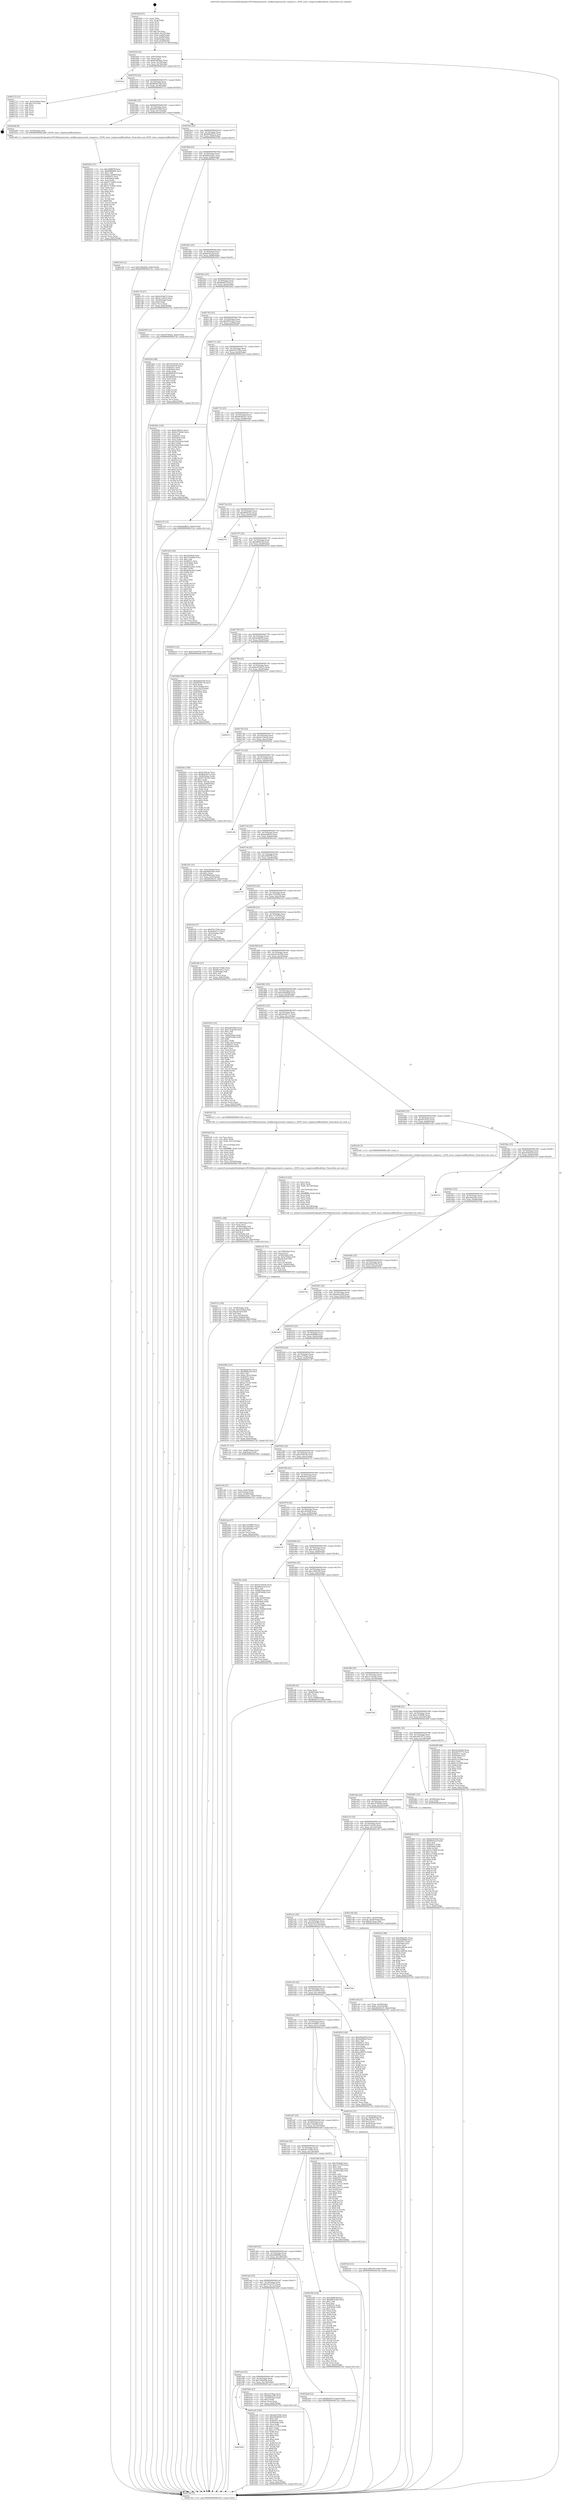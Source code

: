 digraph "0x401630" {
  label = "0x401630 (/mnt/c/Users/mathe/Desktop/tcc/POCII/binaries/extr_zstdlibcompresszstd_compress.c_ZSTD_reset_compressedBlockState_Final-ollvm.out::main(0))"
  labelloc = "t"
  node[shape=record]

  Entry [label="",width=0.3,height=0.3,shape=circle,fillcolor=black,style=filled]
  "0x40165f" [label="{
     0x40165f [23]\l
     | [instrs]\l
     &nbsp;&nbsp;0x40165f \<+3\>: mov -0x6c(%rbp),%eax\l
     &nbsp;&nbsp;0x401662 \<+2\>: mov %eax,%ecx\l
     &nbsp;&nbsp;0x401664 \<+6\>: sub $0x83495ba1,%ecx\l
     &nbsp;&nbsp;0x40166a \<+3\>: mov %eax,-0x70(%rbp)\l
     &nbsp;&nbsp;0x40166d \<+3\>: mov %ecx,-0x74(%rbp)\l
     &nbsp;&nbsp;0x401670 \<+6\>: je 0000000000401baf \<main+0x57f\>\l
  }"]
  "0x401baf" [label="{
     0x401baf\l
  }", style=dashed]
  "0x401676" [label="{
     0x401676 [22]\l
     | [instrs]\l
     &nbsp;&nbsp;0x401676 \<+5\>: jmp 000000000040167b \<main+0x4b\>\l
     &nbsp;&nbsp;0x40167b \<+3\>: mov -0x70(%rbp),%eax\l
     &nbsp;&nbsp;0x40167e \<+5\>: sub $0x8659e738,%eax\l
     &nbsp;&nbsp;0x401683 \<+3\>: mov %eax,-0x78(%rbp)\l
     &nbsp;&nbsp;0x401686 \<+6\>: je 0000000000402712 \<main+0x10e2\>\l
  }"]
  Exit [label="",width=0.3,height=0.3,shape=circle,fillcolor=black,style=filled,peripheries=2]
  "0x402712" [label="{
     0x402712 [21]\l
     | [instrs]\l
     &nbsp;&nbsp;0x402712 \<+3\>: mov -0x2c(%rbp),%eax\l
     &nbsp;&nbsp;0x402715 \<+7\>: add $0x118,%rsp\l
     &nbsp;&nbsp;0x40271c \<+1\>: pop %rbx\l
     &nbsp;&nbsp;0x40271d \<+2\>: pop %r12\l
     &nbsp;&nbsp;0x40271f \<+2\>: pop %r13\l
     &nbsp;&nbsp;0x402721 \<+2\>: pop %r14\l
     &nbsp;&nbsp;0x402723 \<+2\>: pop %r15\l
     &nbsp;&nbsp;0x402725 \<+1\>: pop %rbp\l
     &nbsp;&nbsp;0x402726 \<+1\>: ret\l
  }"]
  "0x40168c" [label="{
     0x40168c [22]\l
     | [instrs]\l
     &nbsp;&nbsp;0x40168c \<+5\>: jmp 0000000000401691 \<main+0x61\>\l
     &nbsp;&nbsp;0x401691 \<+3\>: mov -0x70(%rbp),%eax\l
     &nbsp;&nbsp;0x401694 \<+5\>: sub $0x89833369,%eax\l
     &nbsp;&nbsp;0x401699 \<+3\>: mov %eax,-0x7c(%rbp)\l
     &nbsp;&nbsp;0x40169c \<+6\>: je 0000000000402206 \<main+0xbd6\>\l
  }"]
  "0x40246d" [label="{
     0x40246d [152]\l
     | [instrs]\l
     &nbsp;&nbsp;0x40246d \<+5\>: mov $0xd2c83244,%ecx\l
     &nbsp;&nbsp;0x402472 \<+5\>: mov $0x8fc65a1f,%edx\l
     &nbsp;&nbsp;0x402477 \<+3\>: mov $0x1,%sil\l
     &nbsp;&nbsp;0x40247a \<+8\>: mov 0x40507c,%r8d\l
     &nbsp;&nbsp;0x402482 \<+8\>: mov 0x405064,%r9d\l
     &nbsp;&nbsp;0x40248a \<+3\>: mov %r8d,%r10d\l
     &nbsp;&nbsp;0x40248d \<+7\>: add $0x2127898,%r10d\l
     &nbsp;&nbsp;0x402494 \<+4\>: sub $0x1,%r10d\l
     &nbsp;&nbsp;0x402498 \<+7\>: sub $0x2127898,%r10d\l
     &nbsp;&nbsp;0x40249f \<+4\>: imul %r10d,%r8d\l
     &nbsp;&nbsp;0x4024a3 \<+4\>: and $0x1,%r8d\l
     &nbsp;&nbsp;0x4024a7 \<+4\>: cmp $0x0,%r8d\l
     &nbsp;&nbsp;0x4024ab \<+4\>: sete %r11b\l
     &nbsp;&nbsp;0x4024af \<+4\>: cmp $0xa,%r9d\l
     &nbsp;&nbsp;0x4024b3 \<+3\>: setl %bl\l
     &nbsp;&nbsp;0x4024b6 \<+3\>: mov %r11b,%r14b\l
     &nbsp;&nbsp;0x4024b9 \<+4\>: xor $0xff,%r14b\l
     &nbsp;&nbsp;0x4024bd \<+3\>: mov %bl,%r15b\l
     &nbsp;&nbsp;0x4024c0 \<+4\>: xor $0xff,%r15b\l
     &nbsp;&nbsp;0x4024c4 \<+4\>: xor $0x1,%sil\l
     &nbsp;&nbsp;0x4024c8 \<+3\>: mov %r14b,%r12b\l
     &nbsp;&nbsp;0x4024cb \<+4\>: and $0xff,%r12b\l
     &nbsp;&nbsp;0x4024cf \<+3\>: and %sil,%r11b\l
     &nbsp;&nbsp;0x4024d2 \<+3\>: mov %r15b,%r13b\l
     &nbsp;&nbsp;0x4024d5 \<+4\>: and $0xff,%r13b\l
     &nbsp;&nbsp;0x4024d9 \<+3\>: and %sil,%bl\l
     &nbsp;&nbsp;0x4024dc \<+3\>: or %r11b,%r12b\l
     &nbsp;&nbsp;0x4024df \<+3\>: or %bl,%r13b\l
     &nbsp;&nbsp;0x4024e2 \<+3\>: xor %r13b,%r12b\l
     &nbsp;&nbsp;0x4024e5 \<+3\>: or %r15b,%r14b\l
     &nbsp;&nbsp;0x4024e8 \<+4\>: xor $0xff,%r14b\l
     &nbsp;&nbsp;0x4024ec \<+4\>: or $0x1,%sil\l
     &nbsp;&nbsp;0x4024f0 \<+3\>: and %sil,%r14b\l
     &nbsp;&nbsp;0x4024f3 \<+3\>: or %r14b,%r12b\l
     &nbsp;&nbsp;0x4024f6 \<+4\>: test $0x1,%r12b\l
     &nbsp;&nbsp;0x4024fa \<+3\>: cmovne %edx,%ecx\l
     &nbsp;&nbsp;0x4024fd \<+3\>: mov %ecx,-0x6c(%rbp)\l
     &nbsp;&nbsp;0x402500 \<+5\>: jmp 00000000004027d2 \<main+0x11a2\>\l
  }"]
  "0x402206" [label="{
     0x402206 [9]\l
     | [instrs]\l
     &nbsp;&nbsp;0x402206 \<+4\>: mov -0x58(%rbp),%rdi\l
     &nbsp;&nbsp;0x40220a \<+5\>: call 0000000000401400 \<ZSTD_reset_compressedBlockState\>\l
     | [calls]\l
     &nbsp;&nbsp;0x401400 \{1\} (/mnt/c/Users/mathe/Desktop/tcc/POCII/binaries/extr_zstdlibcompresszstd_compress.c_ZSTD_reset_compressedBlockState_Final-ollvm.out::ZSTD_reset_compressedBlockState)\l
  }"]
  "0x4016a2" [label="{
     0x4016a2 [22]\l
     | [instrs]\l
     &nbsp;&nbsp;0x4016a2 \<+5\>: jmp 00000000004016a7 \<main+0x77\>\l
     &nbsp;&nbsp;0x4016a7 \<+3\>: mov -0x70(%rbp),%eax\l
     &nbsp;&nbsp;0x4016aa \<+5\>: sub $0x8b6e827e,%eax\l
     &nbsp;&nbsp;0x4016af \<+3\>: mov %eax,-0x80(%rbp)\l
     &nbsp;&nbsp;0x4016b2 \<+6\>: je 0000000000402149 \<main+0xb19\>\l
  }"]
  "0x4023e4" [label="{
     0x4023e4 [12]\l
     | [instrs]\l
     &nbsp;&nbsp;0x4023e4 \<+7\>: movl $0x12f9d339,-0x6c(%rbp)\l
     &nbsp;&nbsp;0x4023eb \<+5\>: jmp 00000000004027d2 \<main+0x11a2\>\l
  }"]
  "0x402149" [label="{
     0x402149 [12]\l
     | [instrs]\l
     &nbsp;&nbsp;0x402149 \<+7\>: movl $0x79de6f34,-0x6c(%rbp)\l
     &nbsp;&nbsp;0x402150 \<+5\>: jmp 00000000004027d2 \<main+0x11a2\>\l
  }"]
  "0x4016b8" [label="{
     0x4016b8 [25]\l
     | [instrs]\l
     &nbsp;&nbsp;0x4016b8 \<+5\>: jmp 00000000004016bd \<main+0x8d\>\l
     &nbsp;&nbsp;0x4016bd \<+3\>: mov -0x70(%rbp),%eax\l
     &nbsp;&nbsp;0x4016c0 \<+5\>: sub $0x8bb1b2b1,%eax\l
     &nbsp;&nbsp;0x4016c5 \<+6\>: mov %eax,-0x84(%rbp)\l
     &nbsp;&nbsp;0x4016cb \<+6\>: je 0000000000401c79 \<main+0x649\>\l
  }"]
  "0x40220f" [label="{
     0x40220f [151]\l
     | [instrs]\l
     &nbsp;&nbsp;0x40220f \<+5\>: mov $0xc48987ff,%eax\l
     &nbsp;&nbsp;0x402214 \<+5\>: mov $0x64f8080a,%ecx\l
     &nbsp;&nbsp;0x402219 \<+2\>: mov $0x1,%dl\l
     &nbsp;&nbsp;0x40221b \<+7\>: movl $0x0,-0x68(%rbp)\l
     &nbsp;&nbsp;0x402222 \<+7\>: mov 0x40507c,%esi\l
     &nbsp;&nbsp;0x402229 \<+8\>: mov 0x405064,%r8d\l
     &nbsp;&nbsp;0x402231 \<+3\>: mov %esi,%r9d\l
     &nbsp;&nbsp;0x402234 \<+7\>: sub $0x5171d093,%r9d\l
     &nbsp;&nbsp;0x40223b \<+4\>: sub $0x1,%r9d\l
     &nbsp;&nbsp;0x40223f \<+7\>: add $0x5171d093,%r9d\l
     &nbsp;&nbsp;0x402246 \<+4\>: imul %r9d,%esi\l
     &nbsp;&nbsp;0x40224a \<+3\>: and $0x1,%esi\l
     &nbsp;&nbsp;0x40224d \<+3\>: cmp $0x0,%esi\l
     &nbsp;&nbsp;0x402250 \<+4\>: sete %r10b\l
     &nbsp;&nbsp;0x402254 \<+4\>: cmp $0xa,%r8d\l
     &nbsp;&nbsp;0x402258 \<+4\>: setl %r11b\l
     &nbsp;&nbsp;0x40225c \<+3\>: mov %r10b,%bl\l
     &nbsp;&nbsp;0x40225f \<+3\>: xor $0xff,%bl\l
     &nbsp;&nbsp;0x402262 \<+3\>: mov %r11b,%r14b\l
     &nbsp;&nbsp;0x402265 \<+4\>: xor $0xff,%r14b\l
     &nbsp;&nbsp;0x402269 \<+3\>: xor $0x1,%dl\l
     &nbsp;&nbsp;0x40226c \<+3\>: mov %bl,%r15b\l
     &nbsp;&nbsp;0x40226f \<+4\>: and $0xff,%r15b\l
     &nbsp;&nbsp;0x402273 \<+3\>: and %dl,%r10b\l
     &nbsp;&nbsp;0x402276 \<+3\>: mov %r14b,%r12b\l
     &nbsp;&nbsp;0x402279 \<+4\>: and $0xff,%r12b\l
     &nbsp;&nbsp;0x40227d \<+3\>: and %dl,%r11b\l
     &nbsp;&nbsp;0x402280 \<+3\>: or %r10b,%r15b\l
     &nbsp;&nbsp;0x402283 \<+3\>: or %r11b,%r12b\l
     &nbsp;&nbsp;0x402286 \<+3\>: xor %r12b,%r15b\l
     &nbsp;&nbsp;0x402289 \<+3\>: or %r14b,%bl\l
     &nbsp;&nbsp;0x40228c \<+3\>: xor $0xff,%bl\l
     &nbsp;&nbsp;0x40228f \<+3\>: or $0x1,%dl\l
     &nbsp;&nbsp;0x402292 \<+2\>: and %dl,%bl\l
     &nbsp;&nbsp;0x402294 \<+3\>: or %bl,%r15b\l
     &nbsp;&nbsp;0x402297 \<+4\>: test $0x1,%r15b\l
     &nbsp;&nbsp;0x40229b \<+3\>: cmovne %ecx,%eax\l
     &nbsp;&nbsp;0x40229e \<+3\>: mov %eax,-0x6c(%rbp)\l
     &nbsp;&nbsp;0x4022a1 \<+5\>: jmp 00000000004027d2 \<main+0x11a2\>\l
  }"]
  "0x401c79" [label="{
     0x401c79 [27]\l
     | [instrs]\l
     &nbsp;&nbsp;0x401c79 \<+5\>: mov $0xb102db75,%eax\l
     &nbsp;&nbsp;0x401c7e \<+5\>: mov $0x4113cb32,%ecx\l
     &nbsp;&nbsp;0x401c83 \<+3\>: mov -0x34(%rbp),%edx\l
     &nbsp;&nbsp;0x401c86 \<+3\>: cmp $0x0,%edx\l
     &nbsp;&nbsp;0x401c89 \<+3\>: cmove %ecx,%eax\l
     &nbsp;&nbsp;0x401c8c \<+3\>: mov %eax,-0x6c(%rbp)\l
     &nbsp;&nbsp;0x401c8f \<+5\>: jmp 00000000004027d2 \<main+0x11a2\>\l
  }"]
  "0x4016d1" [label="{
     0x4016d1 [25]\l
     | [instrs]\l
     &nbsp;&nbsp;0x4016d1 \<+5\>: jmp 00000000004016d6 \<main+0xa6\>\l
     &nbsp;&nbsp;0x4016d6 \<+3\>: mov -0x70(%rbp),%eax\l
     &nbsp;&nbsp;0x4016d9 \<+5\>: sub $0x8fc65a1f,%eax\l
     &nbsp;&nbsp;0x4016de \<+6\>: mov %eax,-0x88(%rbp)\l
     &nbsp;&nbsp;0x4016e4 \<+6\>: je 0000000000402505 \<main+0xed5\>\l
  }"]
  "0x40201c" [label="{
     0x40201c [48]\l
     | [instrs]\l
     &nbsp;&nbsp;0x40201c \<+6\>: mov -0x140(%rbp),%ecx\l
     &nbsp;&nbsp;0x402022 \<+3\>: imul %eax,%ecx\l
     &nbsp;&nbsp;0x402025 \<+4\>: mov -0x58(%rbp),%r8\l
     &nbsp;&nbsp;0x402029 \<+4\>: movslq -0x5c(%rbp),%r9\l
     &nbsp;&nbsp;0x40202d \<+4\>: imul $0x28,%r9,%r9\l
     &nbsp;&nbsp;0x402031 \<+3\>: add %r9,%r8\l
     &nbsp;&nbsp;0x402034 \<+4\>: mov 0x20(%r8),%r8\l
     &nbsp;&nbsp;0x402038 \<+4\>: movslq -0x64(%rbp),%r9\l
     &nbsp;&nbsp;0x40203c \<+4\>: mov %ecx,(%r8,%r9,4)\l
     &nbsp;&nbsp;0x402040 \<+7\>: movl $0x90d7cb23,-0x6c(%rbp)\l
     &nbsp;&nbsp;0x402047 \<+5\>: jmp 00000000004027d2 \<main+0x11a2\>\l
  }"]
  "0x402505" [label="{
     0x402505 [12]\l
     | [instrs]\l
     &nbsp;&nbsp;0x402505 \<+7\>: movl $0x2f784eba,-0x6c(%rbp)\l
     &nbsp;&nbsp;0x40250c \<+5\>: jmp 00000000004027d2 \<main+0x11a2\>\l
  }"]
  "0x4016ea" [label="{
     0x4016ea [25]\l
     | [instrs]\l
     &nbsp;&nbsp;0x4016ea \<+5\>: jmp 00000000004016ef \<main+0xbf\>\l
     &nbsp;&nbsp;0x4016ef \<+3\>: mov -0x70(%rbp),%eax\l
     &nbsp;&nbsp;0x4016f2 \<+5\>: sub $0x8fe6d71f,%eax\l
     &nbsp;&nbsp;0x4016f7 \<+6\>: mov %eax,-0x8c(%rbp)\l
     &nbsp;&nbsp;0x4016fd \<+6\>: je 00000000004022b2 \<main+0xc82\>\l
  }"]
  "0x401fe8" [label="{
     0x401fe8 [52]\l
     | [instrs]\l
     &nbsp;&nbsp;0x401fe8 \<+2\>: xor %ecx,%ecx\l
     &nbsp;&nbsp;0x401fea \<+5\>: mov $0x2,%edx\l
     &nbsp;&nbsp;0x401fef \<+6\>: mov %edx,-0x13c(%rbp)\l
     &nbsp;&nbsp;0x401ff5 \<+1\>: cltd\l
     &nbsp;&nbsp;0x401ff6 \<+6\>: mov -0x13c(%rbp),%esi\l
     &nbsp;&nbsp;0x401ffc \<+2\>: idiv %esi\l
     &nbsp;&nbsp;0x401ffe \<+6\>: imul $0xfffffffe,%edx,%edx\l
     &nbsp;&nbsp;0x402004 \<+2\>: mov %ecx,%edi\l
     &nbsp;&nbsp;0x402006 \<+2\>: sub %edx,%edi\l
     &nbsp;&nbsp;0x402008 \<+2\>: mov %ecx,%edx\l
     &nbsp;&nbsp;0x40200a \<+3\>: sub $0x1,%edx\l
     &nbsp;&nbsp;0x40200d \<+2\>: add %edx,%edi\l
     &nbsp;&nbsp;0x40200f \<+2\>: sub %edi,%ecx\l
     &nbsp;&nbsp;0x402011 \<+6\>: mov %ecx,-0x140(%rbp)\l
     &nbsp;&nbsp;0x402017 \<+5\>: call 0000000000401160 \<next_i\>\l
     | [calls]\l
     &nbsp;&nbsp;0x401160 \{1\} (/mnt/c/Users/mathe/Desktop/tcc/POCII/binaries/extr_zstdlibcompresszstd_compress.c_ZSTD_reset_compressedBlockState_Final-ollvm.out::next_i)\l
  }"]
  "0x4022b2" [label="{
     0x4022b2 [88]\l
     | [instrs]\l
     &nbsp;&nbsp;0x4022b2 \<+5\>: mov $0x1b7e6cde,%eax\l
     &nbsp;&nbsp;0x4022b7 \<+5\>: mov $0xc361b34,%ecx\l
     &nbsp;&nbsp;0x4022bc \<+7\>: mov 0x40507c,%edx\l
     &nbsp;&nbsp;0x4022c3 \<+7\>: mov 0x405064,%esi\l
     &nbsp;&nbsp;0x4022ca \<+2\>: mov %edx,%edi\l
     &nbsp;&nbsp;0x4022cc \<+6\>: sub $0x96083019,%edi\l
     &nbsp;&nbsp;0x4022d2 \<+3\>: sub $0x1,%edi\l
     &nbsp;&nbsp;0x4022d5 \<+6\>: add $0x96083019,%edi\l
     &nbsp;&nbsp;0x4022db \<+3\>: imul %edi,%edx\l
     &nbsp;&nbsp;0x4022de \<+3\>: and $0x1,%edx\l
     &nbsp;&nbsp;0x4022e1 \<+3\>: cmp $0x0,%edx\l
     &nbsp;&nbsp;0x4022e4 \<+4\>: sete %r8b\l
     &nbsp;&nbsp;0x4022e8 \<+3\>: cmp $0xa,%esi\l
     &nbsp;&nbsp;0x4022eb \<+4\>: setl %r9b\l
     &nbsp;&nbsp;0x4022ef \<+3\>: mov %r8b,%r10b\l
     &nbsp;&nbsp;0x4022f2 \<+3\>: and %r9b,%r10b\l
     &nbsp;&nbsp;0x4022f5 \<+3\>: xor %r9b,%r8b\l
     &nbsp;&nbsp;0x4022f8 \<+3\>: or %r8b,%r10b\l
     &nbsp;&nbsp;0x4022fb \<+4\>: test $0x1,%r10b\l
     &nbsp;&nbsp;0x4022ff \<+3\>: cmovne %ecx,%eax\l
     &nbsp;&nbsp;0x402302 \<+3\>: mov %eax,-0x6c(%rbp)\l
     &nbsp;&nbsp;0x402305 \<+5\>: jmp 00000000004027d2 \<main+0x11a2\>\l
  }"]
  "0x401703" [label="{
     0x401703 [25]\l
     | [instrs]\l
     &nbsp;&nbsp;0x401703 \<+5\>: jmp 0000000000401708 \<main+0xd8\>\l
     &nbsp;&nbsp;0x401708 \<+3\>: mov -0x70(%rbp),%eax\l
     &nbsp;&nbsp;0x40170b \<+5\>: sub $0x90d7cb23,%eax\l
     &nbsp;&nbsp;0x401710 \<+6\>: mov %eax,-0x90(%rbp)\l
     &nbsp;&nbsp;0x401716 \<+6\>: je 000000000040204c \<main+0xa1c\>\l
  }"]
  "0x401b04" [label="{
     0x401b04\l
  }", style=dashed]
  "0x40204c" [label="{
     0x40204c [144]\l
     | [instrs]\l
     &nbsp;&nbsp;0x40204c \<+5\>: mov $0xfa789c2e,%eax\l
     &nbsp;&nbsp;0x402051 \<+5\>: mov $0xb2739ca0,%ecx\l
     &nbsp;&nbsp;0x402056 \<+2\>: mov $0x1,%dl\l
     &nbsp;&nbsp;0x402058 \<+7\>: mov 0x40507c,%esi\l
     &nbsp;&nbsp;0x40205f \<+7\>: mov 0x405064,%edi\l
     &nbsp;&nbsp;0x402066 \<+3\>: mov %esi,%r8d\l
     &nbsp;&nbsp;0x402069 \<+7\>: sub $0x192416e6,%r8d\l
     &nbsp;&nbsp;0x402070 \<+4\>: sub $0x1,%r8d\l
     &nbsp;&nbsp;0x402074 \<+7\>: add $0x192416e6,%r8d\l
     &nbsp;&nbsp;0x40207b \<+4\>: imul %r8d,%esi\l
     &nbsp;&nbsp;0x40207f \<+3\>: and $0x1,%esi\l
     &nbsp;&nbsp;0x402082 \<+3\>: cmp $0x0,%esi\l
     &nbsp;&nbsp;0x402085 \<+4\>: sete %r9b\l
     &nbsp;&nbsp;0x402089 \<+3\>: cmp $0xa,%edi\l
     &nbsp;&nbsp;0x40208c \<+4\>: setl %r10b\l
     &nbsp;&nbsp;0x402090 \<+3\>: mov %r9b,%r11b\l
     &nbsp;&nbsp;0x402093 \<+4\>: xor $0xff,%r11b\l
     &nbsp;&nbsp;0x402097 \<+3\>: mov %r10b,%bl\l
     &nbsp;&nbsp;0x40209a \<+3\>: xor $0xff,%bl\l
     &nbsp;&nbsp;0x40209d \<+3\>: xor $0x0,%dl\l
     &nbsp;&nbsp;0x4020a0 \<+3\>: mov %r11b,%r14b\l
     &nbsp;&nbsp;0x4020a3 \<+4\>: and $0x0,%r14b\l
     &nbsp;&nbsp;0x4020a7 \<+3\>: and %dl,%r9b\l
     &nbsp;&nbsp;0x4020aa \<+3\>: mov %bl,%r15b\l
     &nbsp;&nbsp;0x4020ad \<+4\>: and $0x0,%r15b\l
     &nbsp;&nbsp;0x4020b1 \<+3\>: and %dl,%r10b\l
     &nbsp;&nbsp;0x4020b4 \<+3\>: or %r9b,%r14b\l
     &nbsp;&nbsp;0x4020b7 \<+3\>: or %r10b,%r15b\l
     &nbsp;&nbsp;0x4020ba \<+3\>: xor %r15b,%r14b\l
     &nbsp;&nbsp;0x4020bd \<+3\>: or %bl,%r11b\l
     &nbsp;&nbsp;0x4020c0 \<+4\>: xor $0xff,%r11b\l
     &nbsp;&nbsp;0x4020c4 \<+3\>: or $0x0,%dl\l
     &nbsp;&nbsp;0x4020c7 \<+3\>: and %dl,%r11b\l
     &nbsp;&nbsp;0x4020ca \<+3\>: or %r11b,%r14b\l
     &nbsp;&nbsp;0x4020cd \<+4\>: test $0x1,%r14b\l
     &nbsp;&nbsp;0x4020d1 \<+3\>: cmovne %ecx,%eax\l
     &nbsp;&nbsp;0x4020d4 \<+3\>: mov %eax,-0x6c(%rbp)\l
     &nbsp;&nbsp;0x4020d7 \<+5\>: jmp 00000000004027d2 \<main+0x11a2\>\l
  }"]
  "0x40171c" [label="{
     0x40171c [25]\l
     | [instrs]\l
     &nbsp;&nbsp;0x40171c \<+5\>: jmp 0000000000401721 \<main+0xf1\>\l
     &nbsp;&nbsp;0x401721 \<+3\>: mov -0x70(%rbp),%eax\l
     &nbsp;&nbsp;0x401724 \<+5\>: sub $0x93b1704a,%eax\l
     &nbsp;&nbsp;0x401729 \<+6\>: mov %eax,-0x94(%rbp)\l
     &nbsp;&nbsp;0x40172f \<+6\>: je 0000000000402155 \<main+0xb25\>\l
  }"]
  "0x401ea0" [label="{
     0x401ea0 [144]\l
     | [instrs]\l
     &nbsp;&nbsp;0x401ea0 \<+5\>: mov $0x4a81936e,%eax\l
     &nbsp;&nbsp;0x401ea5 \<+5\>: mov $0xd39a68a8,%ecx\l
     &nbsp;&nbsp;0x401eaa \<+2\>: mov $0x1,%dl\l
     &nbsp;&nbsp;0x401eac \<+7\>: mov 0x40507c,%esi\l
     &nbsp;&nbsp;0x401eb3 \<+7\>: mov 0x405064,%edi\l
     &nbsp;&nbsp;0x401eba \<+3\>: mov %esi,%r8d\l
     &nbsp;&nbsp;0x401ebd \<+7\>: add $0xc11379c2,%r8d\l
     &nbsp;&nbsp;0x401ec4 \<+4\>: sub $0x1,%r8d\l
     &nbsp;&nbsp;0x401ec8 \<+7\>: sub $0xc11379c2,%r8d\l
     &nbsp;&nbsp;0x401ecf \<+4\>: imul %r8d,%esi\l
     &nbsp;&nbsp;0x401ed3 \<+3\>: and $0x1,%esi\l
     &nbsp;&nbsp;0x401ed6 \<+3\>: cmp $0x0,%esi\l
     &nbsp;&nbsp;0x401ed9 \<+4\>: sete %r9b\l
     &nbsp;&nbsp;0x401edd \<+3\>: cmp $0xa,%edi\l
     &nbsp;&nbsp;0x401ee0 \<+4\>: setl %r10b\l
     &nbsp;&nbsp;0x401ee4 \<+3\>: mov %r9b,%r11b\l
     &nbsp;&nbsp;0x401ee7 \<+4\>: xor $0xff,%r11b\l
     &nbsp;&nbsp;0x401eeb \<+3\>: mov %r10b,%bl\l
     &nbsp;&nbsp;0x401eee \<+3\>: xor $0xff,%bl\l
     &nbsp;&nbsp;0x401ef1 \<+3\>: xor $0x0,%dl\l
     &nbsp;&nbsp;0x401ef4 \<+3\>: mov %r11b,%r14b\l
     &nbsp;&nbsp;0x401ef7 \<+4\>: and $0x0,%r14b\l
     &nbsp;&nbsp;0x401efb \<+3\>: and %dl,%r9b\l
     &nbsp;&nbsp;0x401efe \<+3\>: mov %bl,%r15b\l
     &nbsp;&nbsp;0x401f01 \<+4\>: and $0x0,%r15b\l
     &nbsp;&nbsp;0x401f05 \<+3\>: and %dl,%r10b\l
     &nbsp;&nbsp;0x401f08 \<+3\>: or %r9b,%r14b\l
     &nbsp;&nbsp;0x401f0b \<+3\>: or %r10b,%r15b\l
     &nbsp;&nbsp;0x401f0e \<+3\>: xor %r15b,%r14b\l
     &nbsp;&nbsp;0x401f11 \<+3\>: or %bl,%r11b\l
     &nbsp;&nbsp;0x401f14 \<+4\>: xor $0xff,%r11b\l
     &nbsp;&nbsp;0x401f18 \<+3\>: or $0x0,%dl\l
     &nbsp;&nbsp;0x401f1b \<+3\>: and %dl,%r11b\l
     &nbsp;&nbsp;0x401f1e \<+3\>: or %r11b,%r14b\l
     &nbsp;&nbsp;0x401f21 \<+4\>: test $0x1,%r14b\l
     &nbsp;&nbsp;0x401f25 \<+3\>: cmovne %ecx,%eax\l
     &nbsp;&nbsp;0x401f28 \<+3\>: mov %eax,-0x6c(%rbp)\l
     &nbsp;&nbsp;0x401f2b \<+5\>: jmp 00000000004027d2 \<main+0x11a2\>\l
  }"]
  "0x402155" [label="{
     0x402155 [12]\l
     | [instrs]\l
     &nbsp;&nbsp;0x402155 \<+7\>: movl $0xbdaffb52,-0x6c(%rbp)\l
     &nbsp;&nbsp;0x40215c \<+5\>: jmp 00000000004027d2 \<main+0x11a2\>\l
  }"]
  "0x401735" [label="{
     0x401735 [25]\l
     | [instrs]\l
     &nbsp;&nbsp;0x401735 \<+5\>: jmp 000000000040173a \<main+0x10a\>\l
     &nbsp;&nbsp;0x40173a \<+3\>: mov -0x70(%rbp),%eax\l
     &nbsp;&nbsp;0x40173d \<+5\>: sub $0x962041d7,%eax\l
     &nbsp;&nbsp;0x401742 \<+6\>: mov %eax,-0x98(%rbp)\l
     &nbsp;&nbsp;0x401748 \<+6\>: je 0000000000401cbf \<main+0x68f\>\l
  }"]
  "0x401e7a" [label="{
     0x401e7a [38]\l
     | [instrs]\l
     &nbsp;&nbsp;0x401e7a \<+4\>: mov -0x58(%rbp),%rdi\l
     &nbsp;&nbsp;0x401e7e \<+4\>: movslq -0x5c(%rbp),%r8\l
     &nbsp;&nbsp;0x401e82 \<+4\>: imul $0x28,%r8,%r8\l
     &nbsp;&nbsp;0x401e86 \<+3\>: add %r8,%rdi\l
     &nbsp;&nbsp;0x401e89 \<+4\>: mov %rax,0x20(%rdi)\l
     &nbsp;&nbsp;0x401e8d \<+7\>: movl $0x0,-0x64(%rbp)\l
     &nbsp;&nbsp;0x401e94 \<+7\>: movl $0x79de6f34,-0x6c(%rbp)\l
     &nbsp;&nbsp;0x401e9b \<+5\>: jmp 00000000004027d2 \<main+0x11a2\>\l
  }"]
  "0x401cbf" [label="{
     0x401cbf [144]\l
     | [instrs]\l
     &nbsp;&nbsp;0x401cbf \<+5\>: mov $0x1f439a8,%eax\l
     &nbsp;&nbsp;0x401cc4 \<+5\>: mov $0x572fcbb6,%ecx\l
     &nbsp;&nbsp;0x401cc9 \<+2\>: mov $0x1,%dl\l
     &nbsp;&nbsp;0x401ccb \<+7\>: mov 0x40507c,%esi\l
     &nbsp;&nbsp;0x401cd2 \<+7\>: mov 0x405064,%edi\l
     &nbsp;&nbsp;0x401cd9 \<+3\>: mov %esi,%r8d\l
     &nbsp;&nbsp;0x401cdc \<+7\>: sub $0x883ead22,%r8d\l
     &nbsp;&nbsp;0x401ce3 \<+4\>: sub $0x1,%r8d\l
     &nbsp;&nbsp;0x401ce7 \<+7\>: add $0x883ead22,%r8d\l
     &nbsp;&nbsp;0x401cee \<+4\>: imul %r8d,%esi\l
     &nbsp;&nbsp;0x401cf2 \<+3\>: and $0x1,%esi\l
     &nbsp;&nbsp;0x401cf5 \<+3\>: cmp $0x0,%esi\l
     &nbsp;&nbsp;0x401cf8 \<+4\>: sete %r9b\l
     &nbsp;&nbsp;0x401cfc \<+3\>: cmp $0xa,%edi\l
     &nbsp;&nbsp;0x401cff \<+4\>: setl %r10b\l
     &nbsp;&nbsp;0x401d03 \<+3\>: mov %r9b,%r11b\l
     &nbsp;&nbsp;0x401d06 \<+4\>: xor $0xff,%r11b\l
     &nbsp;&nbsp;0x401d0a \<+3\>: mov %r10b,%bl\l
     &nbsp;&nbsp;0x401d0d \<+3\>: xor $0xff,%bl\l
     &nbsp;&nbsp;0x401d10 \<+3\>: xor $0x1,%dl\l
     &nbsp;&nbsp;0x401d13 \<+3\>: mov %r11b,%r14b\l
     &nbsp;&nbsp;0x401d16 \<+4\>: and $0xff,%r14b\l
     &nbsp;&nbsp;0x401d1a \<+3\>: and %dl,%r9b\l
     &nbsp;&nbsp;0x401d1d \<+3\>: mov %bl,%r15b\l
     &nbsp;&nbsp;0x401d20 \<+4\>: and $0xff,%r15b\l
     &nbsp;&nbsp;0x401d24 \<+3\>: and %dl,%r10b\l
     &nbsp;&nbsp;0x401d27 \<+3\>: or %r9b,%r14b\l
     &nbsp;&nbsp;0x401d2a \<+3\>: or %r10b,%r15b\l
     &nbsp;&nbsp;0x401d2d \<+3\>: xor %r15b,%r14b\l
     &nbsp;&nbsp;0x401d30 \<+3\>: or %bl,%r11b\l
     &nbsp;&nbsp;0x401d33 \<+4\>: xor $0xff,%r11b\l
     &nbsp;&nbsp;0x401d37 \<+3\>: or $0x1,%dl\l
     &nbsp;&nbsp;0x401d3a \<+3\>: and %dl,%r11b\l
     &nbsp;&nbsp;0x401d3d \<+3\>: or %r11b,%r14b\l
     &nbsp;&nbsp;0x401d40 \<+4\>: test $0x1,%r14b\l
     &nbsp;&nbsp;0x401d44 \<+3\>: cmovne %ecx,%eax\l
     &nbsp;&nbsp;0x401d47 \<+3\>: mov %eax,-0x6c(%rbp)\l
     &nbsp;&nbsp;0x401d4a \<+5\>: jmp 00000000004027d2 \<main+0x11a2\>\l
  }"]
  "0x40174e" [label="{
     0x40174e [25]\l
     | [instrs]\l
     &nbsp;&nbsp;0x40174e \<+5\>: jmp 0000000000401753 \<main+0x123\>\l
     &nbsp;&nbsp;0x401753 \<+3\>: mov -0x70(%rbp),%eax\l
     &nbsp;&nbsp;0x401756 \<+5\>: sub $0x964f23ac,%eax\l
     &nbsp;&nbsp;0x40175b \<+6\>: mov %eax,-0x9c(%rbp)\l
     &nbsp;&nbsp;0x401761 \<+6\>: je 0000000000402727 \<main+0x10f7\>\l
  }"]
  "0x401e47" [label="{
     0x401e47 [51]\l
     | [instrs]\l
     &nbsp;&nbsp;0x401e47 \<+6\>: mov -0x138(%rbp),%ecx\l
     &nbsp;&nbsp;0x401e4d \<+3\>: imul %eax,%ecx\l
     &nbsp;&nbsp;0x401e50 \<+4\>: mov -0x58(%rbp),%r8\l
     &nbsp;&nbsp;0x401e54 \<+4\>: movslq -0x5c(%rbp),%r9\l
     &nbsp;&nbsp;0x401e58 \<+4\>: imul $0x28,%r9,%r9\l
     &nbsp;&nbsp;0x401e5c \<+3\>: add %r9,%r8\l
     &nbsp;&nbsp;0x401e5f \<+4\>: mov %ecx,0x18(%r8)\l
     &nbsp;&nbsp;0x401e63 \<+7\>: movl $0x1,-0x60(%rbp)\l
     &nbsp;&nbsp;0x401e6a \<+4\>: movslq -0x60(%rbp),%r8\l
     &nbsp;&nbsp;0x401e6e \<+4\>: shl $0x2,%r8\l
     &nbsp;&nbsp;0x401e72 \<+3\>: mov %r8,%rdi\l
     &nbsp;&nbsp;0x401e75 \<+5\>: call 0000000000401050 \<malloc@plt\>\l
     | [calls]\l
     &nbsp;&nbsp;0x401050 \{1\} (unknown)\l
  }"]
  "0x402727" [label="{
     0x402727\l
  }", style=dashed]
  "0x401767" [label="{
     0x401767 [25]\l
     | [instrs]\l
     &nbsp;&nbsp;0x401767 \<+5\>: jmp 000000000040176c \<main+0x13c\>\l
     &nbsp;&nbsp;0x40176c \<+3\>: mov -0x70(%rbp),%eax\l
     &nbsp;&nbsp;0x40176f \<+5\>: sub $0x9666c22f,%eax\l
     &nbsp;&nbsp;0x401774 \<+6\>: mov %eax,-0xa0(%rbp)\l
     &nbsp;&nbsp;0x40177a \<+6\>: je 000000000040261d \<main+0xfed\>\l
  }"]
  "0x401e13" [label="{
     0x401e13 [52]\l
     | [instrs]\l
     &nbsp;&nbsp;0x401e13 \<+2\>: xor %ecx,%ecx\l
     &nbsp;&nbsp;0x401e15 \<+5\>: mov $0x2,%edx\l
     &nbsp;&nbsp;0x401e1a \<+6\>: mov %edx,-0x134(%rbp)\l
     &nbsp;&nbsp;0x401e20 \<+1\>: cltd\l
     &nbsp;&nbsp;0x401e21 \<+6\>: mov -0x134(%rbp),%esi\l
     &nbsp;&nbsp;0x401e27 \<+2\>: idiv %esi\l
     &nbsp;&nbsp;0x401e29 \<+6\>: imul $0xfffffffe,%edx,%edx\l
     &nbsp;&nbsp;0x401e2f \<+2\>: mov %ecx,%edi\l
     &nbsp;&nbsp;0x401e31 \<+2\>: sub %edx,%edi\l
     &nbsp;&nbsp;0x401e33 \<+2\>: mov %ecx,%edx\l
     &nbsp;&nbsp;0x401e35 \<+3\>: sub $0x1,%edx\l
     &nbsp;&nbsp;0x401e38 \<+2\>: add %edx,%edi\l
     &nbsp;&nbsp;0x401e3a \<+2\>: sub %edi,%ecx\l
     &nbsp;&nbsp;0x401e3c \<+6\>: mov %ecx,-0x138(%rbp)\l
     &nbsp;&nbsp;0x401e42 \<+5\>: call 0000000000401160 \<next_i\>\l
     | [calls]\l
     &nbsp;&nbsp;0x401160 \{1\} (/mnt/c/Users/mathe/Desktop/tcc/POCII/binaries/extr_zstdlibcompresszstd_compress.c_ZSTD_reset_compressedBlockState_Final-ollvm.out::next_i)\l
  }"]
  "0x40261d" [label="{
     0x40261d [12]\l
     | [instrs]\l
     &nbsp;&nbsp;0x40261d \<+7\>: movl $0x51b52876,-0x6c(%rbp)\l
     &nbsp;&nbsp;0x402624 \<+5\>: jmp 00000000004027d2 \<main+0x11a2\>\l
  }"]
  "0x401780" [label="{
     0x401780 [25]\l
     | [instrs]\l
     &nbsp;&nbsp;0x401780 \<+5\>: jmp 0000000000401785 \<main+0x155\>\l
     &nbsp;&nbsp;0x401785 \<+3\>: mov -0x70(%rbp),%eax\l
     &nbsp;&nbsp;0x401788 \<+5\>: sub $0x9ad2ff24,%eax\l
     &nbsp;&nbsp;0x40178d \<+6\>: mov %eax,-0xa4(%rbp)\l
     &nbsp;&nbsp;0x401793 \<+6\>: je 00000000004026b9 \<main+0x1089\>\l
  }"]
  "0x401ca8" [label="{
     0x401ca8 [23]\l
     | [instrs]\l
     &nbsp;&nbsp;0x401ca8 \<+4\>: mov %rax,-0x58(%rbp)\l
     &nbsp;&nbsp;0x401cac \<+7\>: movl $0x0,-0x5c(%rbp)\l
     &nbsp;&nbsp;0x401cb3 \<+7\>: movl $0x962041d7,-0x6c(%rbp)\l
     &nbsp;&nbsp;0x401cba \<+5\>: jmp 00000000004027d2 \<main+0x11a2\>\l
  }"]
  "0x4026b9" [label="{
     0x4026b9 [89]\l
     | [instrs]\l
     &nbsp;&nbsp;0x4026b9 \<+5\>: mov $0xe8d2d350,%eax\l
     &nbsp;&nbsp;0x4026be \<+5\>: mov $0x8659e738,%ecx\l
     &nbsp;&nbsp;0x4026c3 \<+2\>: xor %edx,%edx\l
     &nbsp;&nbsp;0x4026c5 \<+3\>: mov -0x3c(%rbp),%esi\l
     &nbsp;&nbsp;0x4026c8 \<+3\>: mov %esi,-0x2c(%rbp)\l
     &nbsp;&nbsp;0x4026cb \<+7\>: mov 0x40507c,%esi\l
     &nbsp;&nbsp;0x4026d2 \<+7\>: mov 0x405064,%edi\l
     &nbsp;&nbsp;0x4026d9 \<+3\>: sub $0x1,%edx\l
     &nbsp;&nbsp;0x4026dc \<+3\>: mov %esi,%r8d\l
     &nbsp;&nbsp;0x4026df \<+3\>: add %edx,%r8d\l
     &nbsp;&nbsp;0x4026e2 \<+4\>: imul %r8d,%esi\l
     &nbsp;&nbsp;0x4026e6 \<+3\>: and $0x1,%esi\l
     &nbsp;&nbsp;0x4026e9 \<+3\>: cmp $0x0,%esi\l
     &nbsp;&nbsp;0x4026ec \<+4\>: sete %r9b\l
     &nbsp;&nbsp;0x4026f0 \<+3\>: cmp $0xa,%edi\l
     &nbsp;&nbsp;0x4026f3 \<+4\>: setl %r10b\l
     &nbsp;&nbsp;0x4026f7 \<+3\>: mov %r9b,%r11b\l
     &nbsp;&nbsp;0x4026fa \<+3\>: and %r10b,%r11b\l
     &nbsp;&nbsp;0x4026fd \<+3\>: xor %r10b,%r9b\l
     &nbsp;&nbsp;0x402700 \<+3\>: or %r9b,%r11b\l
     &nbsp;&nbsp;0x402703 \<+4\>: test $0x1,%r11b\l
     &nbsp;&nbsp;0x402707 \<+3\>: cmovne %ecx,%eax\l
     &nbsp;&nbsp;0x40270a \<+3\>: mov %eax,-0x6c(%rbp)\l
     &nbsp;&nbsp;0x40270d \<+5\>: jmp 00000000004027d2 \<main+0x11a2\>\l
  }"]
  "0x401799" [label="{
     0x401799 [25]\l
     | [instrs]\l
     &nbsp;&nbsp;0x401799 \<+5\>: jmp 000000000040179e \<main+0x16e\>\l
     &nbsp;&nbsp;0x40179e \<+3\>: mov -0x70(%rbp),%eax\l
     &nbsp;&nbsp;0x4017a1 \<+5\>: sub $0xb102db75,%eax\l
     &nbsp;&nbsp;0x4017a6 \<+6\>: mov %eax,-0xa8(%rbp)\l
     &nbsp;&nbsp;0x4017ac \<+6\>: je 0000000000402511 \<main+0xee1\>\l
  }"]
  "0x401c64" [label="{
     0x401c64 [21]\l
     | [instrs]\l
     &nbsp;&nbsp;0x401c64 \<+3\>: mov %eax,-0x4c(%rbp)\l
     &nbsp;&nbsp;0x401c67 \<+3\>: mov -0x4c(%rbp),%eax\l
     &nbsp;&nbsp;0x401c6a \<+3\>: mov %eax,-0x34(%rbp)\l
     &nbsp;&nbsp;0x401c6d \<+7\>: movl $0x8bb1b2b1,-0x6c(%rbp)\l
     &nbsp;&nbsp;0x401c74 \<+5\>: jmp 00000000004027d2 \<main+0x11a2\>\l
  }"]
  "0x402511" [label="{
     0x402511\l
  }", style=dashed]
  "0x4017b2" [label="{
     0x4017b2 [25]\l
     | [instrs]\l
     &nbsp;&nbsp;0x4017b2 \<+5\>: jmp 00000000004017b7 \<main+0x187\>\l
     &nbsp;&nbsp;0x4017b7 \<+3\>: mov -0x70(%rbp),%eax\l
     &nbsp;&nbsp;0x4017ba \<+5\>: sub $0xb2739ca0,%eax\l
     &nbsp;&nbsp;0x4017bf \<+6\>: mov %eax,-0xac(%rbp)\l
     &nbsp;&nbsp;0x4017c5 \<+6\>: je 00000000004020dc \<main+0xaac\>\l
  }"]
  "0x401630" [label="{
     0x401630 [47]\l
     | [instrs]\l
     &nbsp;&nbsp;0x401630 \<+1\>: push %rbp\l
     &nbsp;&nbsp;0x401631 \<+3\>: mov %rsp,%rbp\l
     &nbsp;&nbsp;0x401634 \<+2\>: push %r15\l
     &nbsp;&nbsp;0x401636 \<+2\>: push %r14\l
     &nbsp;&nbsp;0x401638 \<+2\>: push %r13\l
     &nbsp;&nbsp;0x40163a \<+2\>: push %r12\l
     &nbsp;&nbsp;0x40163c \<+1\>: push %rbx\l
     &nbsp;&nbsp;0x40163d \<+7\>: sub $0x118,%rsp\l
     &nbsp;&nbsp;0x401644 \<+7\>: movl $0x0,-0x3c(%rbp)\l
     &nbsp;&nbsp;0x40164b \<+3\>: mov %edi,-0x40(%rbp)\l
     &nbsp;&nbsp;0x40164e \<+4\>: mov %rsi,-0x48(%rbp)\l
     &nbsp;&nbsp;0x401652 \<+3\>: mov -0x40(%rbp),%edi\l
     &nbsp;&nbsp;0x401655 \<+3\>: mov %edi,-0x38(%rbp)\l
     &nbsp;&nbsp;0x401658 \<+7\>: movl $0x76c41570,-0x6c(%rbp)\l
  }"]
  "0x4020dc" [label="{
     0x4020dc [109]\l
     | [instrs]\l
     &nbsp;&nbsp;0x4020dc \<+5\>: mov $0xfa789c2e,%eax\l
     &nbsp;&nbsp;0x4020e1 \<+5\>: mov $0x8b6e827e,%ecx\l
     &nbsp;&nbsp;0x4020e6 \<+3\>: mov -0x64(%rbp),%edx\l
     &nbsp;&nbsp;0x4020e9 \<+6\>: add $0x81740c2b,%edx\l
     &nbsp;&nbsp;0x4020ef \<+3\>: add $0x1,%edx\l
     &nbsp;&nbsp;0x4020f2 \<+6\>: sub $0x81740c2b,%edx\l
     &nbsp;&nbsp;0x4020f8 \<+3\>: mov %edx,-0x64(%rbp)\l
     &nbsp;&nbsp;0x4020fb \<+7\>: mov 0x40507c,%edx\l
     &nbsp;&nbsp;0x402102 \<+7\>: mov 0x405064,%esi\l
     &nbsp;&nbsp;0x402109 \<+2\>: mov %edx,%edi\l
     &nbsp;&nbsp;0x40210b \<+6\>: add $0x1beed823,%edi\l
     &nbsp;&nbsp;0x402111 \<+3\>: sub $0x1,%edi\l
     &nbsp;&nbsp;0x402114 \<+6\>: sub $0x1beed823,%edi\l
     &nbsp;&nbsp;0x40211a \<+3\>: imul %edi,%edx\l
     &nbsp;&nbsp;0x40211d \<+3\>: and $0x1,%edx\l
     &nbsp;&nbsp;0x402120 \<+3\>: cmp $0x0,%edx\l
     &nbsp;&nbsp;0x402123 \<+4\>: sete %r8b\l
     &nbsp;&nbsp;0x402127 \<+3\>: cmp $0xa,%esi\l
     &nbsp;&nbsp;0x40212a \<+4\>: setl %r9b\l
     &nbsp;&nbsp;0x40212e \<+3\>: mov %r8b,%r10b\l
     &nbsp;&nbsp;0x402131 \<+3\>: and %r9b,%r10b\l
     &nbsp;&nbsp;0x402134 \<+3\>: xor %r9b,%r8b\l
     &nbsp;&nbsp;0x402137 \<+3\>: or %r8b,%r10b\l
     &nbsp;&nbsp;0x40213a \<+4\>: test $0x1,%r10b\l
     &nbsp;&nbsp;0x40213e \<+3\>: cmovne %ecx,%eax\l
     &nbsp;&nbsp;0x402141 \<+3\>: mov %eax,-0x6c(%rbp)\l
     &nbsp;&nbsp;0x402144 \<+5\>: jmp 00000000004027d2 \<main+0x11a2\>\l
  }"]
  "0x4017cb" [label="{
     0x4017cb [25]\l
     | [instrs]\l
     &nbsp;&nbsp;0x4017cb \<+5\>: jmp 00000000004017d0 \<main+0x1a0\>\l
     &nbsp;&nbsp;0x4017d0 \<+3\>: mov -0x70(%rbp),%eax\l
     &nbsp;&nbsp;0x4017d3 \<+5\>: sub $0xb7cc6d29,%eax\l
     &nbsp;&nbsp;0x4017d8 \<+6\>: mov %eax,-0xb0(%rbp)\l
     &nbsp;&nbsp;0x4017de \<+6\>: je 0000000000401c4b \<main+0x61b\>\l
  }"]
  "0x4027d2" [label="{
     0x4027d2 [5]\l
     | [instrs]\l
     &nbsp;&nbsp;0x4027d2 \<+5\>: jmp 000000000040165f \<main+0x2f\>\l
  }"]
  "0x401c4b" [label="{
     0x401c4b\l
  }", style=dashed]
  "0x4017e4" [label="{
     0x4017e4 [25]\l
     | [instrs]\l
     &nbsp;&nbsp;0x4017e4 \<+5\>: jmp 00000000004017e9 \<main+0x1b9\>\l
     &nbsp;&nbsp;0x4017e9 \<+3\>: mov -0x70(%rbp),%eax\l
     &nbsp;&nbsp;0x4017ec \<+5\>: sub $0xbdaffb52,%eax\l
     &nbsp;&nbsp;0x4017f1 \<+6\>: mov %eax,-0xb4(%rbp)\l
     &nbsp;&nbsp;0x4017f7 \<+6\>: je 0000000000402161 \<main+0xb31\>\l
  }"]
  "0x401aeb" [label="{
     0x401aeb [25]\l
     | [instrs]\l
     &nbsp;&nbsp;0x401aeb \<+5\>: jmp 0000000000401af0 \<main+0x4c0\>\l
     &nbsp;&nbsp;0x401af0 \<+3\>: mov -0x70(%rbp),%eax\l
     &nbsp;&nbsp;0x401af3 \<+5\>: sub $0x79de6f34,%eax\l
     &nbsp;&nbsp;0x401af8 \<+6\>: mov %eax,-0x130(%rbp)\l
     &nbsp;&nbsp;0x401afe \<+6\>: je 0000000000401ea0 \<main+0x870\>\l
  }"]
  "0x402161" [label="{
     0x402161 [31]\l
     | [instrs]\l
     &nbsp;&nbsp;0x402161 \<+3\>: mov -0x5c(%rbp),%eax\l
     &nbsp;&nbsp;0x402164 \<+5\>: add $0x9fb82ada,%eax\l
     &nbsp;&nbsp;0x402169 \<+3\>: add $0x1,%eax\l
     &nbsp;&nbsp;0x40216c \<+5\>: sub $0x9fb82ada,%eax\l
     &nbsp;&nbsp;0x402171 \<+3\>: mov %eax,-0x5c(%rbp)\l
     &nbsp;&nbsp;0x402174 \<+7\>: movl $0x962041d7,-0x6c(%rbp)\l
     &nbsp;&nbsp;0x40217b \<+5\>: jmp 00000000004027d2 \<main+0x11a2\>\l
  }"]
  "0x4017fd" [label="{
     0x4017fd [25]\l
     | [instrs]\l
     &nbsp;&nbsp;0x4017fd \<+5\>: jmp 0000000000401802 \<main+0x1d2\>\l
     &nbsp;&nbsp;0x401802 \<+3\>: mov -0x70(%rbp),%eax\l
     &nbsp;&nbsp;0x401805 \<+5\>: sub $0xc48987ff,%eax\l
     &nbsp;&nbsp;0x40180a \<+6\>: mov %eax,-0xb8(%rbp)\l
     &nbsp;&nbsp;0x401810 \<+6\>: je 0000000000402778 \<main+0x1148\>\l
  }"]
  "0x401b0e" [label="{
     0x401b0e [27]\l
     | [instrs]\l
     &nbsp;&nbsp;0x401b0e \<+5\>: mov $0xea37f0ae,%eax\l
     &nbsp;&nbsp;0x401b13 \<+5\>: mov $0xe8da22f6,%ecx\l
     &nbsp;&nbsp;0x401b18 \<+3\>: mov -0x38(%rbp),%edx\l
     &nbsp;&nbsp;0x401b1b \<+3\>: cmp $0x2,%edx\l
     &nbsp;&nbsp;0x401b1e \<+3\>: cmovne %ecx,%eax\l
     &nbsp;&nbsp;0x401b21 \<+3\>: mov %eax,-0x6c(%rbp)\l
     &nbsp;&nbsp;0x401b24 \<+5\>: jmp 00000000004027d2 \<main+0x11a2\>\l
  }"]
  "0x402778" [label="{
     0x402778\l
  }", style=dashed]
  "0x401816" [label="{
     0x401816 [25]\l
     | [instrs]\l
     &nbsp;&nbsp;0x401816 \<+5\>: jmp 000000000040181b \<main+0x1eb\>\l
     &nbsp;&nbsp;0x40181b \<+3\>: mov -0x70(%rbp),%eax\l
     &nbsp;&nbsp;0x40181e \<+5\>: sub $0xc7b3030d,%eax\l
     &nbsp;&nbsp;0x401823 \<+6\>: mov %eax,-0xbc(%rbp)\l
     &nbsp;&nbsp;0x401829 \<+6\>: je 0000000000401fc8 \<main+0x998\>\l
  }"]
  "0x401ad2" [label="{
     0x401ad2 [25]\l
     | [instrs]\l
     &nbsp;&nbsp;0x401ad2 \<+5\>: jmp 0000000000401ad7 \<main+0x4a7\>\l
     &nbsp;&nbsp;0x401ad7 \<+3\>: mov -0x70(%rbp),%eax\l
     &nbsp;&nbsp;0x401ada \<+5\>: sub $0x76c41570,%eax\l
     &nbsp;&nbsp;0x401adf \<+6\>: mov %eax,-0x12c(%rbp)\l
     &nbsp;&nbsp;0x401ae5 \<+6\>: je 0000000000401b0e \<main+0x4de\>\l
  }"]
  "0x401fc8" [label="{
     0x401fc8 [27]\l
     | [instrs]\l
     &nbsp;&nbsp;0x401fc8 \<+5\>: mov $0x93b1704a,%eax\l
     &nbsp;&nbsp;0x401fcd \<+5\>: mov $0xde0c87c7,%ecx\l
     &nbsp;&nbsp;0x401fd2 \<+3\>: mov -0x2e(%rbp),%dl\l
     &nbsp;&nbsp;0x401fd5 \<+3\>: test $0x1,%dl\l
     &nbsp;&nbsp;0x401fd8 \<+3\>: cmovne %ecx,%eax\l
     &nbsp;&nbsp;0x401fdb \<+3\>: mov %eax,-0x6c(%rbp)\l
     &nbsp;&nbsp;0x401fde \<+5\>: jmp 00000000004027d2 \<main+0x11a2\>\l
  }"]
  "0x40182f" [label="{
     0x40182f [25]\l
     | [instrs]\l
     &nbsp;&nbsp;0x40182f \<+5\>: jmp 0000000000401834 \<main+0x204\>\l
     &nbsp;&nbsp;0x401834 \<+3\>: mov -0x70(%rbp),%eax\l
     &nbsp;&nbsp;0x401837 \<+5\>: sub $0xc7e75f7f,%eax\l
     &nbsp;&nbsp;0x40183c \<+6\>: mov %eax,-0xc0(%rbp)\l
     &nbsp;&nbsp;0x401842 \<+6\>: je 0000000000401df3 \<main+0x7c3\>\l
  }"]
  "0x4022a6" [label="{
     0x4022a6 [12]\l
     | [instrs]\l
     &nbsp;&nbsp;0x4022a6 \<+7\>: movl $0x8fe6d71f,-0x6c(%rbp)\l
     &nbsp;&nbsp;0x4022ad \<+5\>: jmp 00000000004027d2 \<main+0x11a2\>\l
  }"]
  "0x401df3" [label="{
     0x401df3 [27]\l
     | [instrs]\l
     &nbsp;&nbsp;0x401df3 \<+5\>: mov $0x5b173d6e,%eax\l
     &nbsp;&nbsp;0x401df8 \<+5\>: mov $0xdf519ac5,%ecx\l
     &nbsp;&nbsp;0x401dfd \<+3\>: mov -0x2f(%rbp),%dl\l
     &nbsp;&nbsp;0x401e00 \<+3\>: test $0x1,%dl\l
     &nbsp;&nbsp;0x401e03 \<+3\>: cmovne %ecx,%eax\l
     &nbsp;&nbsp;0x401e06 \<+3\>: mov %eax,-0x6c(%rbp)\l
     &nbsp;&nbsp;0x401e09 \<+5\>: jmp 00000000004027d2 \<main+0x11a2\>\l
  }"]
  "0x401848" [label="{
     0x401848 [25]\l
     | [instrs]\l
     &nbsp;&nbsp;0x401848 \<+5\>: jmp 000000000040184d \<main+0x21d\>\l
     &nbsp;&nbsp;0x40184d \<+3\>: mov -0x70(%rbp),%eax\l
     &nbsp;&nbsp;0x401850 \<+5\>: sub $0xd2c83244,%eax\l
     &nbsp;&nbsp;0x401855 \<+6\>: mov %eax,-0xc4(%rbp)\l
     &nbsp;&nbsp;0x40185b \<+6\>: je 00000000004027a0 \<main+0x1170\>\l
  }"]
  "0x401ab9" [label="{
     0x401ab9 [25]\l
     | [instrs]\l
     &nbsp;&nbsp;0x401ab9 \<+5\>: jmp 0000000000401abe \<main+0x48e\>\l
     &nbsp;&nbsp;0x401abe \<+3\>: mov -0x70(%rbp),%eax\l
     &nbsp;&nbsp;0x401ac1 \<+5\>: sub $0x64f8080a,%eax\l
     &nbsp;&nbsp;0x401ac6 \<+6\>: mov %eax,-0x128(%rbp)\l
     &nbsp;&nbsp;0x401acc \<+6\>: je 00000000004022a6 \<main+0xc76\>\l
  }"]
  "0x4027a0" [label="{
     0x4027a0\l
  }", style=dashed]
  "0x401861" [label="{
     0x401861 [25]\l
     | [instrs]\l
     &nbsp;&nbsp;0x401861 \<+5\>: jmp 0000000000401866 \<main+0x236\>\l
     &nbsp;&nbsp;0x401866 \<+3\>: mov -0x70(%rbp),%eax\l
     &nbsp;&nbsp;0x401869 \<+5\>: sub $0xd39a68a8,%eax\l
     &nbsp;&nbsp;0x40186e \<+6\>: mov %eax,-0xc8(%rbp)\l
     &nbsp;&nbsp;0x401874 \<+6\>: je 0000000000401f30 \<main+0x900\>\l
  }"]
  "0x402180" [label="{
     0x402180 [134]\l
     | [instrs]\l
     &nbsp;&nbsp;0x402180 \<+5\>: mov $0xc48987ff,%eax\l
     &nbsp;&nbsp;0x402185 \<+5\>: mov $0x89833369,%ecx\l
     &nbsp;&nbsp;0x40218a \<+2\>: mov $0x1,%dl\l
     &nbsp;&nbsp;0x40218c \<+2\>: xor %esi,%esi\l
     &nbsp;&nbsp;0x40218e \<+7\>: mov 0x40507c,%edi\l
     &nbsp;&nbsp;0x402195 \<+8\>: mov 0x405064,%r8d\l
     &nbsp;&nbsp;0x40219d \<+3\>: sub $0x1,%esi\l
     &nbsp;&nbsp;0x4021a0 \<+3\>: mov %edi,%r9d\l
     &nbsp;&nbsp;0x4021a3 \<+3\>: add %esi,%r9d\l
     &nbsp;&nbsp;0x4021a6 \<+4\>: imul %r9d,%edi\l
     &nbsp;&nbsp;0x4021aa \<+3\>: and $0x1,%edi\l
     &nbsp;&nbsp;0x4021ad \<+3\>: cmp $0x0,%edi\l
     &nbsp;&nbsp;0x4021b0 \<+4\>: sete %r10b\l
     &nbsp;&nbsp;0x4021b4 \<+4\>: cmp $0xa,%r8d\l
     &nbsp;&nbsp;0x4021b8 \<+4\>: setl %r11b\l
     &nbsp;&nbsp;0x4021bc \<+3\>: mov %r10b,%bl\l
     &nbsp;&nbsp;0x4021bf \<+3\>: xor $0xff,%bl\l
     &nbsp;&nbsp;0x4021c2 \<+3\>: mov %r11b,%r14b\l
     &nbsp;&nbsp;0x4021c5 \<+4\>: xor $0xff,%r14b\l
     &nbsp;&nbsp;0x4021c9 \<+3\>: xor $0x0,%dl\l
     &nbsp;&nbsp;0x4021cc \<+3\>: mov %bl,%r15b\l
     &nbsp;&nbsp;0x4021cf \<+4\>: and $0x0,%r15b\l
     &nbsp;&nbsp;0x4021d3 \<+3\>: and %dl,%r10b\l
     &nbsp;&nbsp;0x4021d6 \<+3\>: mov %r14b,%r12b\l
     &nbsp;&nbsp;0x4021d9 \<+4\>: and $0x0,%r12b\l
     &nbsp;&nbsp;0x4021dd \<+3\>: and %dl,%r11b\l
     &nbsp;&nbsp;0x4021e0 \<+3\>: or %r10b,%r15b\l
     &nbsp;&nbsp;0x4021e3 \<+3\>: or %r11b,%r12b\l
     &nbsp;&nbsp;0x4021e6 \<+3\>: xor %r12b,%r15b\l
     &nbsp;&nbsp;0x4021e9 \<+3\>: or %r14b,%bl\l
     &nbsp;&nbsp;0x4021ec \<+3\>: xor $0xff,%bl\l
     &nbsp;&nbsp;0x4021ef \<+3\>: or $0x0,%dl\l
     &nbsp;&nbsp;0x4021f2 \<+2\>: and %dl,%bl\l
     &nbsp;&nbsp;0x4021f4 \<+3\>: or %bl,%r15b\l
     &nbsp;&nbsp;0x4021f7 \<+4\>: test $0x1,%r15b\l
     &nbsp;&nbsp;0x4021fb \<+3\>: cmovne %ecx,%eax\l
     &nbsp;&nbsp;0x4021fe \<+3\>: mov %eax,-0x6c(%rbp)\l
     &nbsp;&nbsp;0x402201 \<+5\>: jmp 00000000004027d2 \<main+0x11a2\>\l
  }"]
  "0x401f30" [label="{
     0x401f30 [152]\l
     | [instrs]\l
     &nbsp;&nbsp;0x401f30 \<+5\>: mov $0x4a81936e,%eax\l
     &nbsp;&nbsp;0x401f35 \<+5\>: mov $0xc7b3030d,%ecx\l
     &nbsp;&nbsp;0x401f3a \<+2\>: mov $0x1,%dl\l
     &nbsp;&nbsp;0x401f3c \<+2\>: xor %esi,%esi\l
     &nbsp;&nbsp;0x401f3e \<+3\>: mov -0x64(%rbp),%edi\l
     &nbsp;&nbsp;0x401f41 \<+3\>: cmp -0x60(%rbp),%edi\l
     &nbsp;&nbsp;0x401f44 \<+4\>: setl %r8b\l
     &nbsp;&nbsp;0x401f48 \<+4\>: and $0x1,%r8b\l
     &nbsp;&nbsp;0x401f4c \<+4\>: mov %r8b,-0x2e(%rbp)\l
     &nbsp;&nbsp;0x401f50 \<+7\>: mov 0x40507c,%edi\l
     &nbsp;&nbsp;0x401f57 \<+8\>: mov 0x405064,%r9d\l
     &nbsp;&nbsp;0x401f5f \<+3\>: sub $0x1,%esi\l
     &nbsp;&nbsp;0x401f62 \<+3\>: mov %edi,%r10d\l
     &nbsp;&nbsp;0x401f65 \<+3\>: add %esi,%r10d\l
     &nbsp;&nbsp;0x401f68 \<+4\>: imul %r10d,%edi\l
     &nbsp;&nbsp;0x401f6c \<+3\>: and $0x1,%edi\l
     &nbsp;&nbsp;0x401f6f \<+3\>: cmp $0x0,%edi\l
     &nbsp;&nbsp;0x401f72 \<+4\>: sete %r8b\l
     &nbsp;&nbsp;0x401f76 \<+4\>: cmp $0xa,%r9d\l
     &nbsp;&nbsp;0x401f7a \<+4\>: setl %r11b\l
     &nbsp;&nbsp;0x401f7e \<+3\>: mov %r8b,%bl\l
     &nbsp;&nbsp;0x401f81 \<+3\>: xor $0xff,%bl\l
     &nbsp;&nbsp;0x401f84 \<+3\>: mov %r11b,%r14b\l
     &nbsp;&nbsp;0x401f87 \<+4\>: xor $0xff,%r14b\l
     &nbsp;&nbsp;0x401f8b \<+3\>: xor $0x1,%dl\l
     &nbsp;&nbsp;0x401f8e \<+3\>: mov %bl,%r15b\l
     &nbsp;&nbsp;0x401f91 \<+4\>: and $0xff,%r15b\l
     &nbsp;&nbsp;0x401f95 \<+3\>: and %dl,%r8b\l
     &nbsp;&nbsp;0x401f98 \<+3\>: mov %r14b,%r12b\l
     &nbsp;&nbsp;0x401f9b \<+4\>: and $0xff,%r12b\l
     &nbsp;&nbsp;0x401f9f \<+3\>: and %dl,%r11b\l
     &nbsp;&nbsp;0x401fa2 \<+3\>: or %r8b,%r15b\l
     &nbsp;&nbsp;0x401fa5 \<+3\>: or %r11b,%r12b\l
     &nbsp;&nbsp;0x401fa8 \<+3\>: xor %r12b,%r15b\l
     &nbsp;&nbsp;0x401fab \<+3\>: or %r14b,%bl\l
     &nbsp;&nbsp;0x401fae \<+3\>: xor $0xff,%bl\l
     &nbsp;&nbsp;0x401fb1 \<+3\>: or $0x1,%dl\l
     &nbsp;&nbsp;0x401fb4 \<+2\>: and %dl,%bl\l
     &nbsp;&nbsp;0x401fb6 \<+3\>: or %bl,%r15b\l
     &nbsp;&nbsp;0x401fb9 \<+4\>: test $0x1,%r15b\l
     &nbsp;&nbsp;0x401fbd \<+3\>: cmovne %ecx,%eax\l
     &nbsp;&nbsp;0x401fc0 \<+3\>: mov %eax,-0x6c(%rbp)\l
     &nbsp;&nbsp;0x401fc3 \<+5\>: jmp 00000000004027d2 \<main+0x11a2\>\l
  }"]
  "0x40187a" [label="{
     0x40187a [25]\l
     | [instrs]\l
     &nbsp;&nbsp;0x40187a \<+5\>: jmp 000000000040187f \<main+0x24f\>\l
     &nbsp;&nbsp;0x40187f \<+3\>: mov -0x70(%rbp),%eax\l
     &nbsp;&nbsp;0x401882 \<+5\>: sub $0xde0c87c7,%eax\l
     &nbsp;&nbsp;0x401887 \<+6\>: mov %eax,-0xcc(%rbp)\l
     &nbsp;&nbsp;0x40188d \<+6\>: je 0000000000401fe3 \<main+0x9b3\>\l
  }"]
  "0x401aa0" [label="{
     0x401aa0 [25]\l
     | [instrs]\l
     &nbsp;&nbsp;0x401aa0 \<+5\>: jmp 0000000000401aa5 \<main+0x475\>\l
     &nbsp;&nbsp;0x401aa5 \<+3\>: mov -0x70(%rbp),%eax\l
     &nbsp;&nbsp;0x401aa8 \<+5\>: sub $0x5b173d6e,%eax\l
     &nbsp;&nbsp;0x401aad \<+6\>: mov %eax,-0x124(%rbp)\l
     &nbsp;&nbsp;0x401ab3 \<+6\>: je 0000000000402180 \<main+0xb50\>\l
  }"]
  "0x401fe3" [label="{
     0x401fe3 [5]\l
     | [instrs]\l
     &nbsp;&nbsp;0x401fe3 \<+5\>: call 0000000000401160 \<next_i\>\l
     | [calls]\l
     &nbsp;&nbsp;0x401160 \{1\} (/mnt/c/Users/mathe/Desktop/tcc/POCII/binaries/extr_zstdlibcompresszstd_compress.c_ZSTD_reset_compressedBlockState_Final-ollvm.out::next_i)\l
  }"]
  "0x401893" [label="{
     0x401893 [25]\l
     | [instrs]\l
     &nbsp;&nbsp;0x401893 \<+5\>: jmp 0000000000401898 \<main+0x268\>\l
     &nbsp;&nbsp;0x401898 \<+3\>: mov -0x70(%rbp),%eax\l
     &nbsp;&nbsp;0x40189b \<+5\>: sub $0xdf519ac5,%eax\l
     &nbsp;&nbsp;0x4018a0 \<+6\>: mov %eax,-0xd0(%rbp)\l
     &nbsp;&nbsp;0x4018a6 \<+6\>: je 0000000000401e0e \<main+0x7de\>\l
  }"]
  "0x401d4f" [label="{
     0x401d4f [164]\l
     | [instrs]\l
     &nbsp;&nbsp;0x401d4f \<+5\>: mov $0x1f439a8,%eax\l
     &nbsp;&nbsp;0x401d54 \<+5\>: mov $0xc7e75f7f,%ecx\l
     &nbsp;&nbsp;0x401d59 \<+2\>: mov $0x1,%dl\l
     &nbsp;&nbsp;0x401d5b \<+3\>: mov -0x5c(%rbp),%esi\l
     &nbsp;&nbsp;0x401d5e \<+3\>: cmp -0x50(%rbp),%esi\l
     &nbsp;&nbsp;0x401d61 \<+4\>: setl %dil\l
     &nbsp;&nbsp;0x401d65 \<+4\>: and $0x1,%dil\l
     &nbsp;&nbsp;0x401d69 \<+4\>: mov %dil,-0x2f(%rbp)\l
     &nbsp;&nbsp;0x401d6d \<+7\>: mov 0x40507c,%esi\l
     &nbsp;&nbsp;0x401d74 \<+8\>: mov 0x405064,%r8d\l
     &nbsp;&nbsp;0x401d7c \<+3\>: mov %esi,%r9d\l
     &nbsp;&nbsp;0x401d7f \<+7\>: sub $0x1cfe37c5,%r9d\l
     &nbsp;&nbsp;0x401d86 \<+4\>: sub $0x1,%r9d\l
     &nbsp;&nbsp;0x401d8a \<+7\>: add $0x1cfe37c5,%r9d\l
     &nbsp;&nbsp;0x401d91 \<+4\>: imul %r9d,%esi\l
     &nbsp;&nbsp;0x401d95 \<+3\>: and $0x1,%esi\l
     &nbsp;&nbsp;0x401d98 \<+3\>: cmp $0x0,%esi\l
     &nbsp;&nbsp;0x401d9b \<+4\>: sete %dil\l
     &nbsp;&nbsp;0x401d9f \<+4\>: cmp $0xa,%r8d\l
     &nbsp;&nbsp;0x401da3 \<+4\>: setl %r10b\l
     &nbsp;&nbsp;0x401da7 \<+3\>: mov %dil,%r11b\l
     &nbsp;&nbsp;0x401daa \<+4\>: xor $0xff,%r11b\l
     &nbsp;&nbsp;0x401dae \<+3\>: mov %r10b,%bl\l
     &nbsp;&nbsp;0x401db1 \<+3\>: xor $0xff,%bl\l
     &nbsp;&nbsp;0x401db4 \<+3\>: xor $0x0,%dl\l
     &nbsp;&nbsp;0x401db7 \<+3\>: mov %r11b,%r14b\l
     &nbsp;&nbsp;0x401dba \<+4\>: and $0x0,%r14b\l
     &nbsp;&nbsp;0x401dbe \<+3\>: and %dl,%dil\l
     &nbsp;&nbsp;0x401dc1 \<+3\>: mov %bl,%r15b\l
     &nbsp;&nbsp;0x401dc4 \<+4\>: and $0x0,%r15b\l
     &nbsp;&nbsp;0x401dc8 \<+3\>: and %dl,%r10b\l
     &nbsp;&nbsp;0x401dcb \<+3\>: or %dil,%r14b\l
     &nbsp;&nbsp;0x401dce \<+3\>: or %r10b,%r15b\l
     &nbsp;&nbsp;0x401dd1 \<+3\>: xor %r15b,%r14b\l
     &nbsp;&nbsp;0x401dd4 \<+3\>: or %bl,%r11b\l
     &nbsp;&nbsp;0x401dd7 \<+4\>: xor $0xff,%r11b\l
     &nbsp;&nbsp;0x401ddb \<+3\>: or $0x0,%dl\l
     &nbsp;&nbsp;0x401dde \<+3\>: and %dl,%r11b\l
     &nbsp;&nbsp;0x401de1 \<+3\>: or %r11b,%r14b\l
     &nbsp;&nbsp;0x401de4 \<+4\>: test $0x1,%r14b\l
     &nbsp;&nbsp;0x401de8 \<+3\>: cmovne %ecx,%eax\l
     &nbsp;&nbsp;0x401deb \<+3\>: mov %eax,-0x6c(%rbp)\l
     &nbsp;&nbsp;0x401dee \<+5\>: jmp 00000000004027d2 \<main+0x11a2\>\l
  }"]
  "0x401e0e" [label="{
     0x401e0e [5]\l
     | [instrs]\l
     &nbsp;&nbsp;0x401e0e \<+5\>: call 0000000000401160 \<next_i\>\l
     | [calls]\l
     &nbsp;&nbsp;0x401160 \{1\} (/mnt/c/Users/mathe/Desktop/tcc/POCII/binaries/extr_zstdlibcompresszstd_compress.c_ZSTD_reset_compressedBlockState_Final-ollvm.out::next_i)\l
  }"]
  "0x4018ac" [label="{
     0x4018ac [25]\l
     | [instrs]\l
     &nbsp;&nbsp;0x4018ac \<+5\>: jmp 00000000004018b1 \<main+0x281\>\l
     &nbsp;&nbsp;0x4018b1 \<+3\>: mov -0x70(%rbp),%eax\l
     &nbsp;&nbsp;0x4018b4 \<+5\>: sub $0xe6294a3f,%eax\l
     &nbsp;&nbsp;0x4018b9 \<+6\>: mov %eax,-0xd4(%rbp)\l
     &nbsp;&nbsp;0x4018bf \<+6\>: je 000000000040251d \<main+0xeed\>\l
  }"]
  "0x401a87" [label="{
     0x401a87 [25]\l
     | [instrs]\l
     &nbsp;&nbsp;0x401a87 \<+5\>: jmp 0000000000401a8c \<main+0x45c\>\l
     &nbsp;&nbsp;0x401a8c \<+3\>: mov -0x70(%rbp),%eax\l
     &nbsp;&nbsp;0x401a8f \<+5\>: sub $0x572fcbb6,%eax\l
     &nbsp;&nbsp;0x401a94 \<+6\>: mov %eax,-0x120(%rbp)\l
     &nbsp;&nbsp;0x401a9a \<+6\>: je 0000000000401d4f \<main+0x71f\>\l
  }"]
  "0x40251d" [label="{
     0x40251d\l
  }", style=dashed]
  "0x4018c5" [label="{
     0x4018c5 [25]\l
     | [instrs]\l
     &nbsp;&nbsp;0x4018c5 \<+5\>: jmp 00000000004018ca \<main+0x29a\>\l
     &nbsp;&nbsp;0x4018ca \<+3\>: mov -0x70(%rbp),%eax\l
     &nbsp;&nbsp;0x4018cd \<+5\>: sub $0xe6dac0ec,%eax\l
     &nbsp;&nbsp;0x4018d2 \<+6\>: mov %eax,-0xd8(%rbp)\l
     &nbsp;&nbsp;0x4018d8 \<+6\>: je 00000000004027b8 \<main+0x1188\>\l
  }"]
  "0x4023c9" [label="{
     0x4023c9 [27]\l
     | [instrs]\l
     &nbsp;&nbsp;0x4023c9 \<+4\>: mov -0x58(%rbp),%rax\l
     &nbsp;&nbsp;0x4023cd \<+4\>: movslq -0x68(%rbp),%rcx\l
     &nbsp;&nbsp;0x4023d1 \<+4\>: imul $0x28,%rcx,%rcx\l
     &nbsp;&nbsp;0x4023d5 \<+3\>: add %rcx,%rax\l
     &nbsp;&nbsp;0x4023d8 \<+4\>: mov 0x20(%rax),%rax\l
     &nbsp;&nbsp;0x4023dc \<+3\>: mov %rax,%rdi\l
     &nbsp;&nbsp;0x4023df \<+5\>: call 0000000000401030 \<free@plt\>\l
     | [calls]\l
     &nbsp;&nbsp;0x401030 \{1\} (unknown)\l
  }"]
  "0x4027b8" [label="{
     0x4027b8\l
  }", style=dashed]
  "0x4018de" [label="{
     0x4018de [25]\l
     | [instrs]\l
     &nbsp;&nbsp;0x4018de \<+5\>: jmp 00000000004018e3 \<main+0x2b3\>\l
     &nbsp;&nbsp;0x4018e3 \<+3\>: mov -0x70(%rbp),%eax\l
     &nbsp;&nbsp;0x4018e6 \<+5\>: sub $0xe8d2d350,%eax\l
     &nbsp;&nbsp;0x4018eb \<+6\>: mov %eax,-0xdc(%rbp)\l
     &nbsp;&nbsp;0x4018f1 \<+6\>: je 00000000004027cb \<main+0x119b\>\l
  }"]
  "0x401a6e" [label="{
     0x401a6e [25]\l
     | [instrs]\l
     &nbsp;&nbsp;0x401a6e \<+5\>: jmp 0000000000401a73 \<main+0x443\>\l
     &nbsp;&nbsp;0x401a73 \<+3\>: mov -0x70(%rbp),%eax\l
     &nbsp;&nbsp;0x401a76 \<+5\>: sub $0x53e09be7,%eax\l
     &nbsp;&nbsp;0x401a7b \<+6\>: mov %eax,-0x11c(%rbp)\l
     &nbsp;&nbsp;0x401a81 \<+6\>: je 00000000004023c9 \<main+0xd99\>\l
  }"]
  "0x4027cb" [label="{
     0x4027cb\l
  }", style=dashed]
  "0x4018f7" [label="{
     0x4018f7 [25]\l
     | [instrs]\l
     &nbsp;&nbsp;0x4018f7 \<+5\>: jmp 00000000004018fc \<main+0x2cc\>\l
     &nbsp;&nbsp;0x4018fc \<+3\>: mov -0x70(%rbp),%eax\l
     &nbsp;&nbsp;0x4018ff \<+5\>: sub $0xe8da22f6,%eax\l
     &nbsp;&nbsp;0x401904 \<+6\>: mov %eax,-0xe0(%rbp)\l
     &nbsp;&nbsp;0x40190a \<+6\>: je 0000000000401b29 \<main+0x4f9\>\l
  }"]
  "0x402629" [label="{
     0x402629 [144]\l
     | [instrs]\l
     &nbsp;&nbsp;0x402629 \<+5\>: mov $0xe8d2d350,%eax\l
     &nbsp;&nbsp;0x40262e \<+5\>: mov $0x9ad2ff24,%ecx\l
     &nbsp;&nbsp;0x402633 \<+2\>: mov $0x1,%dl\l
     &nbsp;&nbsp;0x402635 \<+7\>: mov 0x40507c,%esi\l
     &nbsp;&nbsp;0x40263c \<+7\>: mov 0x405064,%edi\l
     &nbsp;&nbsp;0x402643 \<+3\>: mov %esi,%r8d\l
     &nbsp;&nbsp;0x402646 \<+7\>: sub $0xee94f37b,%r8d\l
     &nbsp;&nbsp;0x40264d \<+4\>: sub $0x1,%r8d\l
     &nbsp;&nbsp;0x402651 \<+7\>: add $0xee94f37b,%r8d\l
     &nbsp;&nbsp;0x402658 \<+4\>: imul %r8d,%esi\l
     &nbsp;&nbsp;0x40265c \<+3\>: and $0x1,%esi\l
     &nbsp;&nbsp;0x40265f \<+3\>: cmp $0x0,%esi\l
     &nbsp;&nbsp;0x402662 \<+4\>: sete %r9b\l
     &nbsp;&nbsp;0x402666 \<+3\>: cmp $0xa,%edi\l
     &nbsp;&nbsp;0x402669 \<+4\>: setl %r10b\l
     &nbsp;&nbsp;0x40266d \<+3\>: mov %r9b,%r11b\l
     &nbsp;&nbsp;0x402670 \<+4\>: xor $0xff,%r11b\l
     &nbsp;&nbsp;0x402674 \<+3\>: mov %r10b,%bl\l
     &nbsp;&nbsp;0x402677 \<+3\>: xor $0xff,%bl\l
     &nbsp;&nbsp;0x40267a \<+3\>: xor $0x1,%dl\l
     &nbsp;&nbsp;0x40267d \<+3\>: mov %r11b,%r14b\l
     &nbsp;&nbsp;0x402680 \<+4\>: and $0xff,%r14b\l
     &nbsp;&nbsp;0x402684 \<+3\>: and %dl,%r9b\l
     &nbsp;&nbsp;0x402687 \<+3\>: mov %bl,%r15b\l
     &nbsp;&nbsp;0x40268a \<+4\>: and $0xff,%r15b\l
     &nbsp;&nbsp;0x40268e \<+3\>: and %dl,%r10b\l
     &nbsp;&nbsp;0x402691 \<+3\>: or %r9b,%r14b\l
     &nbsp;&nbsp;0x402694 \<+3\>: or %r10b,%r15b\l
     &nbsp;&nbsp;0x402697 \<+3\>: xor %r15b,%r14b\l
     &nbsp;&nbsp;0x40269a \<+3\>: or %bl,%r11b\l
     &nbsp;&nbsp;0x40269d \<+4\>: xor $0xff,%r11b\l
     &nbsp;&nbsp;0x4026a1 \<+3\>: or $0x1,%dl\l
     &nbsp;&nbsp;0x4026a4 \<+3\>: and %dl,%r11b\l
     &nbsp;&nbsp;0x4026a7 \<+3\>: or %r11b,%r14b\l
     &nbsp;&nbsp;0x4026aa \<+4\>: test $0x1,%r14b\l
     &nbsp;&nbsp;0x4026ae \<+3\>: cmovne %ecx,%eax\l
     &nbsp;&nbsp;0x4026b1 \<+3\>: mov %eax,-0x6c(%rbp)\l
     &nbsp;&nbsp;0x4026b4 \<+5\>: jmp 00000000004027d2 \<main+0x11a2\>\l
  }"]
  "0x401b29" [label="{
     0x401b29\l
  }", style=dashed]
  "0x401910" [label="{
     0x401910 [25]\l
     | [instrs]\l
     &nbsp;&nbsp;0x401910 \<+5\>: jmp 0000000000401915 \<main+0x2e5\>\l
     &nbsp;&nbsp;0x401915 \<+3\>: mov -0x70(%rbp),%eax\l
     &nbsp;&nbsp;0x401918 \<+5\>: sub $0xe92f86bf,%eax\l
     &nbsp;&nbsp;0x40191d \<+6\>: mov %eax,-0xe4(%rbp)\l
     &nbsp;&nbsp;0x401923 \<+6\>: je 0000000000402586 \<main+0xf56\>\l
  }"]
  "0x401a55" [label="{
     0x401a55 [25]\l
     | [instrs]\l
     &nbsp;&nbsp;0x401a55 \<+5\>: jmp 0000000000401a5a \<main+0x42a\>\l
     &nbsp;&nbsp;0x401a5a \<+3\>: mov -0x70(%rbp),%eax\l
     &nbsp;&nbsp;0x401a5d \<+5\>: sub $0x51b52876,%eax\l
     &nbsp;&nbsp;0x401a62 \<+6\>: mov %eax,-0x118(%rbp)\l
     &nbsp;&nbsp;0x401a68 \<+6\>: je 0000000000402629 \<main+0xff9\>\l
  }"]
  "0x402586" [label="{
     0x402586 [151]\l
     | [instrs]\l
     &nbsp;&nbsp;0x402586 \<+5\>: mov $0xe6dac0ec,%eax\l
     &nbsp;&nbsp;0x40258b \<+5\>: mov $0x9666c22f,%ecx\l
     &nbsp;&nbsp;0x402590 \<+2\>: mov $0x1,%dl\l
     &nbsp;&nbsp;0x402592 \<+7\>: movl $0x0,-0x3c(%rbp)\l
     &nbsp;&nbsp;0x402599 \<+7\>: mov 0x40507c,%esi\l
     &nbsp;&nbsp;0x4025a0 \<+7\>: mov 0x405064,%edi\l
     &nbsp;&nbsp;0x4025a7 \<+3\>: mov %esi,%r8d\l
     &nbsp;&nbsp;0x4025aa \<+7\>: sub $0xaa731c6c,%r8d\l
     &nbsp;&nbsp;0x4025b1 \<+4\>: sub $0x1,%r8d\l
     &nbsp;&nbsp;0x4025b5 \<+7\>: add $0xaa731c6c,%r8d\l
     &nbsp;&nbsp;0x4025bc \<+4\>: imul %r8d,%esi\l
     &nbsp;&nbsp;0x4025c0 \<+3\>: and $0x1,%esi\l
     &nbsp;&nbsp;0x4025c3 \<+3\>: cmp $0x0,%esi\l
     &nbsp;&nbsp;0x4025c6 \<+4\>: sete %r9b\l
     &nbsp;&nbsp;0x4025ca \<+3\>: cmp $0xa,%edi\l
     &nbsp;&nbsp;0x4025cd \<+4\>: setl %r10b\l
     &nbsp;&nbsp;0x4025d1 \<+3\>: mov %r9b,%r11b\l
     &nbsp;&nbsp;0x4025d4 \<+4\>: xor $0xff,%r11b\l
     &nbsp;&nbsp;0x4025d8 \<+3\>: mov %r10b,%bl\l
     &nbsp;&nbsp;0x4025db \<+3\>: xor $0xff,%bl\l
     &nbsp;&nbsp;0x4025de \<+3\>: xor $0x0,%dl\l
     &nbsp;&nbsp;0x4025e1 \<+3\>: mov %r11b,%r14b\l
     &nbsp;&nbsp;0x4025e4 \<+4\>: and $0x0,%r14b\l
     &nbsp;&nbsp;0x4025e8 \<+3\>: and %dl,%r9b\l
     &nbsp;&nbsp;0x4025eb \<+3\>: mov %bl,%r15b\l
     &nbsp;&nbsp;0x4025ee \<+4\>: and $0x0,%r15b\l
     &nbsp;&nbsp;0x4025f2 \<+3\>: and %dl,%r10b\l
     &nbsp;&nbsp;0x4025f5 \<+3\>: or %r9b,%r14b\l
     &nbsp;&nbsp;0x4025f8 \<+3\>: or %r10b,%r15b\l
     &nbsp;&nbsp;0x4025fb \<+3\>: xor %r15b,%r14b\l
     &nbsp;&nbsp;0x4025fe \<+3\>: or %bl,%r11b\l
     &nbsp;&nbsp;0x402601 \<+4\>: xor $0xff,%r11b\l
     &nbsp;&nbsp;0x402605 \<+3\>: or $0x0,%dl\l
     &nbsp;&nbsp;0x402608 \<+3\>: and %dl,%r11b\l
     &nbsp;&nbsp;0x40260b \<+3\>: or %r11b,%r14b\l
     &nbsp;&nbsp;0x40260e \<+4\>: test $0x1,%r14b\l
     &nbsp;&nbsp;0x402612 \<+3\>: cmovne %ecx,%eax\l
     &nbsp;&nbsp;0x402615 \<+3\>: mov %eax,-0x6c(%rbp)\l
     &nbsp;&nbsp;0x402618 \<+5\>: jmp 00000000004027d2 \<main+0x11a2\>\l
  }"]
  "0x401929" [label="{
     0x401929 [25]\l
     | [instrs]\l
     &nbsp;&nbsp;0x401929 \<+5\>: jmp 000000000040192e \<main+0x2fe\>\l
     &nbsp;&nbsp;0x40192e \<+3\>: mov -0x70(%rbp),%eax\l
     &nbsp;&nbsp;0x401931 \<+5\>: sub $0xea37f0ae,%eax\l
     &nbsp;&nbsp;0x401936 \<+6\>: mov %eax,-0xe8(%rbp)\l
     &nbsp;&nbsp;0x40193c \<+6\>: je 0000000000401c57 \<main+0x627\>\l
  }"]
  "0x40274b" [label="{
     0x40274b\l
  }", style=dashed]
  "0x401c57" [label="{
     0x401c57 [13]\l
     | [instrs]\l
     &nbsp;&nbsp;0x401c57 \<+4\>: mov -0x48(%rbp),%rax\l
     &nbsp;&nbsp;0x401c5b \<+4\>: mov 0x8(%rax),%rdi\l
     &nbsp;&nbsp;0x401c5f \<+5\>: call 0000000000401060 \<atoi@plt\>\l
     | [calls]\l
     &nbsp;&nbsp;0x401060 \{1\} (unknown)\l
  }"]
  "0x401942" [label="{
     0x401942 [25]\l
     | [instrs]\l
     &nbsp;&nbsp;0x401942 \<+5\>: jmp 0000000000401947 \<main+0x317\>\l
     &nbsp;&nbsp;0x401947 \<+3\>: mov -0x70(%rbp),%eax\l
     &nbsp;&nbsp;0x40194a \<+5\>: sub $0xfa789c2e,%eax\l
     &nbsp;&nbsp;0x40194f \<+6\>: mov %eax,-0xec(%rbp)\l
     &nbsp;&nbsp;0x401955 \<+6\>: je 0000000000402757 \<main+0x1127\>\l
  }"]
  "0x401a3c" [label="{
     0x401a3c [25]\l
     | [instrs]\l
     &nbsp;&nbsp;0x401a3c \<+5\>: jmp 0000000000401a41 \<main+0x411\>\l
     &nbsp;&nbsp;0x401a41 \<+3\>: mov -0x70(%rbp),%eax\l
     &nbsp;&nbsp;0x401a44 \<+5\>: sub $0x4a81936e,%eax\l
     &nbsp;&nbsp;0x401a49 \<+6\>: mov %eax,-0x114(%rbp)\l
     &nbsp;&nbsp;0x401a4f \<+6\>: je 000000000040274b \<main+0x111b\>\l
  }"]
  "0x402757" [label="{
     0x402757\l
  }", style=dashed]
  "0x40195b" [label="{
     0x40195b [25]\l
     | [instrs]\l
     &nbsp;&nbsp;0x40195b \<+5\>: jmp 0000000000401960 \<main+0x330\>\l
     &nbsp;&nbsp;0x401960 \<+3\>: mov -0x70(%rbp),%eax\l
     &nbsp;&nbsp;0x401963 \<+5\>: sub $0xfd95a3af,%eax\l
     &nbsp;&nbsp;0x401968 \<+6\>: mov %eax,-0xf0(%rbp)\l
     &nbsp;&nbsp;0x40196e \<+6\>: je 00000000004023ae \<main+0xd7e\>\l
  }"]
  "0x401c94" [label="{
     0x401c94 [20]\l
     | [instrs]\l
     &nbsp;&nbsp;0x401c94 \<+7\>: movl $0x1,-0x50(%rbp)\l
     &nbsp;&nbsp;0x401c9b \<+4\>: movslq -0x50(%rbp),%rax\l
     &nbsp;&nbsp;0x401c9f \<+4\>: imul $0x28,%rax,%rdi\l
     &nbsp;&nbsp;0x401ca3 \<+5\>: call 0000000000401050 \<malloc@plt\>\l
     | [calls]\l
     &nbsp;&nbsp;0x401050 \{1\} (unknown)\l
  }"]
  "0x4023ae" [label="{
     0x4023ae [27]\l
     | [instrs]\l
     &nbsp;&nbsp;0x4023ae \<+5\>: mov $0x1c63089c,%eax\l
     &nbsp;&nbsp;0x4023b3 \<+5\>: mov $0x53e09be7,%ecx\l
     &nbsp;&nbsp;0x4023b8 \<+3\>: mov -0x2d(%rbp),%dl\l
     &nbsp;&nbsp;0x4023bb \<+3\>: test $0x1,%dl\l
     &nbsp;&nbsp;0x4023be \<+3\>: cmovne %ecx,%eax\l
     &nbsp;&nbsp;0x4023c1 \<+3\>: mov %eax,-0x6c(%rbp)\l
     &nbsp;&nbsp;0x4023c4 \<+5\>: jmp 00000000004027d2 \<main+0x11a2\>\l
  }"]
  "0x401974" [label="{
     0x401974 [25]\l
     | [instrs]\l
     &nbsp;&nbsp;0x401974 \<+5\>: jmp 0000000000401979 \<main+0x349\>\l
     &nbsp;&nbsp;0x401979 \<+3\>: mov -0x70(%rbp),%eax\l
     &nbsp;&nbsp;0x40197c \<+5\>: sub $0x1f439a8,%eax\l
     &nbsp;&nbsp;0x401981 \<+6\>: mov %eax,-0xf4(%rbp)\l
     &nbsp;&nbsp;0x401987 \<+6\>: je 000000000040273f \<main+0x110f\>\l
  }"]
  "0x401a23" [label="{
     0x401a23 [25]\l
     | [instrs]\l
     &nbsp;&nbsp;0x401a23 \<+5\>: jmp 0000000000401a28 \<main+0x3f8\>\l
     &nbsp;&nbsp;0x401a28 \<+3\>: mov -0x70(%rbp),%eax\l
     &nbsp;&nbsp;0x401a2b \<+5\>: sub $0x4113cb32,%eax\l
     &nbsp;&nbsp;0x401a30 \<+6\>: mov %eax,-0x110(%rbp)\l
     &nbsp;&nbsp;0x401a36 \<+6\>: je 0000000000401c94 \<main+0x664\>\l
  }"]
  "0x40273f" [label="{
     0x40273f\l
  }", style=dashed]
  "0x40198d" [label="{
     0x40198d [25]\l
     | [instrs]\l
     &nbsp;&nbsp;0x40198d \<+5\>: jmp 0000000000401992 \<main+0x362\>\l
     &nbsp;&nbsp;0x401992 \<+3\>: mov -0x70(%rbp),%eax\l
     &nbsp;&nbsp;0x401995 \<+5\>: sub $0xc361b34,%eax\l
     &nbsp;&nbsp;0x40199a \<+6\>: mov %eax,-0xf8(%rbp)\l
     &nbsp;&nbsp;0x4019a0 \<+6\>: je 000000000040230a \<main+0xcda\>\l
  }"]
  "0x40252e" [label="{
     0x40252e [88]\l
     | [instrs]\l
     &nbsp;&nbsp;0x40252e \<+5\>: mov $0xe6dac0ec,%eax\l
     &nbsp;&nbsp;0x402533 \<+5\>: mov $0xe92f86bf,%ecx\l
     &nbsp;&nbsp;0x402538 \<+7\>: mov 0x40507c,%edx\l
     &nbsp;&nbsp;0x40253f \<+7\>: mov 0x405064,%esi\l
     &nbsp;&nbsp;0x402546 \<+2\>: mov %edx,%edi\l
     &nbsp;&nbsp;0x402548 \<+6\>: add $0xb1af85e6,%edi\l
     &nbsp;&nbsp;0x40254e \<+3\>: sub $0x1,%edi\l
     &nbsp;&nbsp;0x402551 \<+6\>: sub $0xb1af85e6,%edi\l
     &nbsp;&nbsp;0x402557 \<+3\>: imul %edi,%edx\l
     &nbsp;&nbsp;0x40255a \<+3\>: and $0x1,%edx\l
     &nbsp;&nbsp;0x40255d \<+3\>: cmp $0x0,%edx\l
     &nbsp;&nbsp;0x402560 \<+4\>: sete %r8b\l
     &nbsp;&nbsp;0x402564 \<+3\>: cmp $0xa,%esi\l
     &nbsp;&nbsp;0x402567 \<+4\>: setl %r9b\l
     &nbsp;&nbsp;0x40256b \<+3\>: mov %r8b,%r10b\l
     &nbsp;&nbsp;0x40256e \<+3\>: and %r9b,%r10b\l
     &nbsp;&nbsp;0x402571 \<+3\>: xor %r9b,%r8b\l
     &nbsp;&nbsp;0x402574 \<+3\>: or %r8b,%r10b\l
     &nbsp;&nbsp;0x402577 \<+4\>: test $0x1,%r10b\l
     &nbsp;&nbsp;0x40257b \<+3\>: cmovne %ecx,%eax\l
     &nbsp;&nbsp;0x40257e \<+3\>: mov %eax,-0x6c(%rbp)\l
     &nbsp;&nbsp;0x402581 \<+5\>: jmp 00000000004027d2 \<main+0x11a2\>\l
  }"]
  "0x40230a" [label="{
     0x40230a [164]\l
     | [instrs]\l
     &nbsp;&nbsp;0x40230a \<+5\>: mov $0x1b7e6cde,%eax\l
     &nbsp;&nbsp;0x40230f \<+5\>: mov $0xfd95a3af,%ecx\l
     &nbsp;&nbsp;0x402314 \<+2\>: mov $0x1,%dl\l
     &nbsp;&nbsp;0x402316 \<+3\>: mov -0x68(%rbp),%esi\l
     &nbsp;&nbsp;0x402319 \<+3\>: cmp -0x50(%rbp),%esi\l
     &nbsp;&nbsp;0x40231c \<+4\>: setl %dil\l
     &nbsp;&nbsp;0x402320 \<+4\>: and $0x1,%dil\l
     &nbsp;&nbsp;0x402324 \<+4\>: mov %dil,-0x2d(%rbp)\l
     &nbsp;&nbsp;0x402328 \<+7\>: mov 0x40507c,%esi\l
     &nbsp;&nbsp;0x40232f \<+8\>: mov 0x405064,%r8d\l
     &nbsp;&nbsp;0x402337 \<+3\>: mov %esi,%r9d\l
     &nbsp;&nbsp;0x40233a \<+7\>: add $0x61706fd9,%r9d\l
     &nbsp;&nbsp;0x402341 \<+4\>: sub $0x1,%r9d\l
     &nbsp;&nbsp;0x402345 \<+7\>: sub $0x61706fd9,%r9d\l
     &nbsp;&nbsp;0x40234c \<+4\>: imul %r9d,%esi\l
     &nbsp;&nbsp;0x402350 \<+3\>: and $0x1,%esi\l
     &nbsp;&nbsp;0x402353 \<+3\>: cmp $0x0,%esi\l
     &nbsp;&nbsp;0x402356 \<+4\>: sete %dil\l
     &nbsp;&nbsp;0x40235a \<+4\>: cmp $0xa,%r8d\l
     &nbsp;&nbsp;0x40235e \<+4\>: setl %r10b\l
     &nbsp;&nbsp;0x402362 \<+3\>: mov %dil,%r11b\l
     &nbsp;&nbsp;0x402365 \<+4\>: xor $0xff,%r11b\l
     &nbsp;&nbsp;0x402369 \<+3\>: mov %r10b,%bl\l
     &nbsp;&nbsp;0x40236c \<+3\>: xor $0xff,%bl\l
     &nbsp;&nbsp;0x40236f \<+3\>: xor $0x1,%dl\l
     &nbsp;&nbsp;0x402372 \<+3\>: mov %r11b,%r14b\l
     &nbsp;&nbsp;0x402375 \<+4\>: and $0xff,%r14b\l
     &nbsp;&nbsp;0x402379 \<+3\>: and %dl,%dil\l
     &nbsp;&nbsp;0x40237c \<+3\>: mov %bl,%r15b\l
     &nbsp;&nbsp;0x40237f \<+4\>: and $0xff,%r15b\l
     &nbsp;&nbsp;0x402383 \<+3\>: and %dl,%r10b\l
     &nbsp;&nbsp;0x402386 \<+3\>: or %dil,%r14b\l
     &nbsp;&nbsp;0x402389 \<+3\>: or %r10b,%r15b\l
     &nbsp;&nbsp;0x40238c \<+3\>: xor %r15b,%r14b\l
     &nbsp;&nbsp;0x40238f \<+3\>: or %bl,%r11b\l
     &nbsp;&nbsp;0x402392 \<+4\>: xor $0xff,%r11b\l
     &nbsp;&nbsp;0x402396 \<+3\>: or $0x1,%dl\l
     &nbsp;&nbsp;0x402399 \<+3\>: and %dl,%r11b\l
     &nbsp;&nbsp;0x40239c \<+3\>: or %r11b,%r14b\l
     &nbsp;&nbsp;0x40239f \<+4\>: test $0x1,%r14b\l
     &nbsp;&nbsp;0x4023a3 \<+3\>: cmovne %ecx,%eax\l
     &nbsp;&nbsp;0x4023a6 \<+3\>: mov %eax,-0x6c(%rbp)\l
     &nbsp;&nbsp;0x4023a9 \<+5\>: jmp 00000000004027d2 \<main+0x11a2\>\l
  }"]
  "0x4019a6" [label="{
     0x4019a6 [25]\l
     | [instrs]\l
     &nbsp;&nbsp;0x4019a6 \<+5\>: jmp 00000000004019ab \<main+0x37b\>\l
     &nbsp;&nbsp;0x4019ab \<+3\>: mov -0x70(%rbp),%eax\l
     &nbsp;&nbsp;0x4019ae \<+5\>: sub $0x12f9d339,%eax\l
     &nbsp;&nbsp;0x4019b3 \<+6\>: mov %eax,-0xfc(%rbp)\l
     &nbsp;&nbsp;0x4019b9 \<+6\>: je 00000000004023f0 \<main+0xdc0\>\l
  }"]
  "0x401a0a" [label="{
     0x401a0a [25]\l
     | [instrs]\l
     &nbsp;&nbsp;0x401a0a \<+5\>: jmp 0000000000401a0f \<main+0x3df\>\l
     &nbsp;&nbsp;0x401a0f \<+3\>: mov -0x70(%rbp),%eax\l
     &nbsp;&nbsp;0x401a12 \<+5\>: sub $0x2f784eba,%eax\l
     &nbsp;&nbsp;0x401a17 \<+6\>: mov %eax,-0x10c(%rbp)\l
     &nbsp;&nbsp;0x401a1d \<+6\>: je 000000000040252e \<main+0xefe\>\l
  }"]
  "0x4023f0" [label="{
     0x4023f0 [25]\l
     | [instrs]\l
     &nbsp;&nbsp;0x4023f0 \<+2\>: xor %eax,%eax\l
     &nbsp;&nbsp;0x4023f2 \<+3\>: mov -0x68(%rbp),%ecx\l
     &nbsp;&nbsp;0x4023f5 \<+3\>: sub $0x1,%eax\l
     &nbsp;&nbsp;0x4023f8 \<+2\>: sub %eax,%ecx\l
     &nbsp;&nbsp;0x4023fa \<+3\>: mov %ecx,-0x68(%rbp)\l
     &nbsp;&nbsp;0x4023fd \<+7\>: movl $0x8fe6d71f,-0x6c(%rbp)\l
     &nbsp;&nbsp;0x402404 \<+5\>: jmp 00000000004027d2 \<main+0x11a2\>\l
  }"]
  "0x4019bf" [label="{
     0x4019bf [25]\l
     | [instrs]\l
     &nbsp;&nbsp;0x4019bf \<+5\>: jmp 00000000004019c4 \<main+0x394\>\l
     &nbsp;&nbsp;0x4019c4 \<+3\>: mov -0x70(%rbp),%eax\l
     &nbsp;&nbsp;0x4019c7 \<+5\>: sub $0x1b7e6cde,%eax\l
     &nbsp;&nbsp;0x4019cc \<+6\>: mov %eax,-0x100(%rbp)\l
     &nbsp;&nbsp;0x4019d2 \<+6\>: je 0000000000402794 \<main+0x1164\>\l
  }"]
  "0x402461" [label="{
     0x402461 [12]\l
     | [instrs]\l
     &nbsp;&nbsp;0x402461 \<+4\>: mov -0x58(%rbp),%rax\l
     &nbsp;&nbsp;0x402465 \<+3\>: mov %rax,%rdi\l
     &nbsp;&nbsp;0x402468 \<+5\>: call 0000000000401030 \<free@plt\>\l
     | [calls]\l
     &nbsp;&nbsp;0x401030 \{1\} (unknown)\l
  }"]
  "0x402794" [label="{
     0x402794\l
  }", style=dashed]
  "0x4019d8" [label="{
     0x4019d8 [25]\l
     | [instrs]\l
     &nbsp;&nbsp;0x4019d8 \<+5\>: jmp 00000000004019dd \<main+0x3ad\>\l
     &nbsp;&nbsp;0x4019dd \<+3\>: mov -0x70(%rbp),%eax\l
     &nbsp;&nbsp;0x4019e0 \<+5\>: sub $0x1c63089c,%eax\l
     &nbsp;&nbsp;0x4019e5 \<+6\>: mov %eax,-0x104(%rbp)\l
     &nbsp;&nbsp;0x4019eb \<+6\>: je 0000000000402409 \<main+0xdd9\>\l
  }"]
  "0x4019f1" [label="{
     0x4019f1 [25]\l
     | [instrs]\l
     &nbsp;&nbsp;0x4019f1 \<+5\>: jmp 00000000004019f6 \<main+0x3c6\>\l
     &nbsp;&nbsp;0x4019f6 \<+3\>: mov -0x70(%rbp),%eax\l
     &nbsp;&nbsp;0x4019f9 \<+5\>: sub $0x24479773,%eax\l
     &nbsp;&nbsp;0x4019fe \<+6\>: mov %eax,-0x108(%rbp)\l
     &nbsp;&nbsp;0x401a04 \<+6\>: je 0000000000402461 \<main+0xe31\>\l
  }"]
  "0x402409" [label="{
     0x402409 [88]\l
     | [instrs]\l
     &nbsp;&nbsp;0x402409 \<+5\>: mov $0xd2c83244,%eax\l
     &nbsp;&nbsp;0x40240e \<+5\>: mov $0x24479773,%ecx\l
     &nbsp;&nbsp;0x402413 \<+7\>: mov 0x40507c,%edx\l
     &nbsp;&nbsp;0x40241a \<+7\>: mov 0x405064,%esi\l
     &nbsp;&nbsp;0x402421 \<+2\>: mov %edx,%edi\l
     &nbsp;&nbsp;0x402423 \<+6\>: add $0xb1a31098,%edi\l
     &nbsp;&nbsp;0x402429 \<+3\>: sub $0x1,%edi\l
     &nbsp;&nbsp;0x40242c \<+6\>: sub $0xb1a31098,%edi\l
     &nbsp;&nbsp;0x402432 \<+3\>: imul %edi,%edx\l
     &nbsp;&nbsp;0x402435 \<+3\>: and $0x1,%edx\l
     &nbsp;&nbsp;0x402438 \<+3\>: cmp $0x0,%edx\l
     &nbsp;&nbsp;0x40243b \<+4\>: sete %r8b\l
     &nbsp;&nbsp;0x40243f \<+3\>: cmp $0xa,%esi\l
     &nbsp;&nbsp;0x402442 \<+4\>: setl %r9b\l
     &nbsp;&nbsp;0x402446 \<+3\>: mov %r8b,%r10b\l
     &nbsp;&nbsp;0x402449 \<+3\>: and %r9b,%r10b\l
     &nbsp;&nbsp;0x40244c \<+3\>: xor %r9b,%r8b\l
     &nbsp;&nbsp;0x40244f \<+3\>: or %r8b,%r10b\l
     &nbsp;&nbsp;0x402452 \<+4\>: test $0x1,%r10b\l
     &nbsp;&nbsp;0x402456 \<+3\>: cmovne %ecx,%eax\l
     &nbsp;&nbsp;0x402459 \<+3\>: mov %eax,-0x6c(%rbp)\l
     &nbsp;&nbsp;0x40245c \<+5\>: jmp 00000000004027d2 \<main+0x11a2\>\l
  }"]
  Entry -> "0x401630" [label=" 1"]
  "0x40165f" -> "0x401baf" [label=" 0"]
  "0x40165f" -> "0x401676" [label=" 43"]
  "0x402712" -> Exit [label=" 1"]
  "0x401676" -> "0x402712" [label=" 1"]
  "0x401676" -> "0x40168c" [label=" 42"]
  "0x4026b9" -> "0x4027d2" [label=" 1"]
  "0x40168c" -> "0x402206" [label=" 1"]
  "0x40168c" -> "0x4016a2" [label=" 41"]
  "0x402629" -> "0x4027d2" [label=" 1"]
  "0x4016a2" -> "0x402149" [label=" 1"]
  "0x4016a2" -> "0x4016b8" [label=" 40"]
  "0x40261d" -> "0x4027d2" [label=" 1"]
  "0x4016b8" -> "0x401c79" [label=" 1"]
  "0x4016b8" -> "0x4016d1" [label=" 39"]
  "0x402586" -> "0x4027d2" [label=" 1"]
  "0x4016d1" -> "0x402505" [label=" 1"]
  "0x4016d1" -> "0x4016ea" [label=" 38"]
  "0x40252e" -> "0x4027d2" [label=" 1"]
  "0x4016ea" -> "0x4022b2" [label=" 2"]
  "0x4016ea" -> "0x401703" [label=" 36"]
  "0x402505" -> "0x4027d2" [label=" 1"]
  "0x401703" -> "0x40204c" [label=" 1"]
  "0x401703" -> "0x40171c" [label=" 35"]
  "0x40246d" -> "0x4027d2" [label=" 1"]
  "0x40171c" -> "0x402155" [label=" 1"]
  "0x40171c" -> "0x401735" [label=" 34"]
  "0x402461" -> "0x40246d" [label=" 1"]
  "0x401735" -> "0x401cbf" [label=" 2"]
  "0x401735" -> "0x40174e" [label=" 32"]
  "0x4023f0" -> "0x4027d2" [label=" 1"]
  "0x40174e" -> "0x402727" [label=" 0"]
  "0x40174e" -> "0x401767" [label=" 32"]
  "0x4023e4" -> "0x4027d2" [label=" 1"]
  "0x401767" -> "0x40261d" [label=" 1"]
  "0x401767" -> "0x401780" [label=" 31"]
  "0x4023c9" -> "0x4023e4" [label=" 1"]
  "0x401780" -> "0x4026b9" [label=" 1"]
  "0x401780" -> "0x401799" [label=" 30"]
  "0x4023ae" -> "0x4027d2" [label=" 2"]
  "0x401799" -> "0x402511" [label=" 0"]
  "0x401799" -> "0x4017b2" [label=" 30"]
  "0x40230a" -> "0x4027d2" [label=" 2"]
  "0x4017b2" -> "0x4020dc" [label=" 1"]
  "0x4017b2" -> "0x4017cb" [label=" 29"]
  "0x4022b2" -> "0x4027d2" [label=" 2"]
  "0x4017cb" -> "0x401c4b" [label=" 0"]
  "0x4017cb" -> "0x4017e4" [label=" 29"]
  "0x4022a6" -> "0x4027d2" [label=" 1"]
  "0x4017e4" -> "0x402161" [label=" 1"]
  "0x4017e4" -> "0x4017fd" [label=" 28"]
  "0x40220f" -> "0x4027d2" [label=" 1"]
  "0x4017fd" -> "0x402778" [label=" 0"]
  "0x4017fd" -> "0x401816" [label=" 28"]
  "0x402206" -> "0x40220f" [label=" 1"]
  "0x401816" -> "0x401fc8" [label=" 2"]
  "0x401816" -> "0x40182f" [label=" 26"]
  "0x402161" -> "0x4027d2" [label=" 1"]
  "0x40182f" -> "0x401df3" [label=" 2"]
  "0x40182f" -> "0x401848" [label=" 24"]
  "0x402155" -> "0x4027d2" [label=" 1"]
  "0x401848" -> "0x4027a0" [label=" 0"]
  "0x401848" -> "0x401861" [label=" 24"]
  "0x4020dc" -> "0x4027d2" [label=" 1"]
  "0x401861" -> "0x401f30" [label=" 2"]
  "0x401861" -> "0x40187a" [label=" 22"]
  "0x40204c" -> "0x4027d2" [label=" 1"]
  "0x40187a" -> "0x401fe3" [label=" 1"]
  "0x40187a" -> "0x401893" [label=" 21"]
  "0x401fe8" -> "0x40201c" [label=" 1"]
  "0x401893" -> "0x401e0e" [label=" 1"]
  "0x401893" -> "0x4018ac" [label=" 20"]
  "0x401fe3" -> "0x401fe8" [label=" 1"]
  "0x4018ac" -> "0x40251d" [label=" 0"]
  "0x4018ac" -> "0x4018c5" [label=" 20"]
  "0x401f30" -> "0x4027d2" [label=" 2"]
  "0x4018c5" -> "0x4027b8" [label=" 0"]
  "0x4018c5" -> "0x4018de" [label=" 20"]
  "0x401ea0" -> "0x4027d2" [label=" 2"]
  "0x4018de" -> "0x4027cb" [label=" 0"]
  "0x4018de" -> "0x4018f7" [label=" 20"]
  "0x401aeb" -> "0x401ea0" [label=" 2"]
  "0x4018f7" -> "0x401b29" [label=" 0"]
  "0x4018f7" -> "0x401910" [label=" 20"]
  "0x402409" -> "0x4027d2" [label=" 1"]
  "0x401910" -> "0x402586" [label=" 1"]
  "0x401910" -> "0x401929" [label=" 19"]
  "0x401e47" -> "0x401e7a" [label=" 1"]
  "0x401929" -> "0x401c57" [label=" 1"]
  "0x401929" -> "0x401942" [label=" 18"]
  "0x401e13" -> "0x401e47" [label=" 1"]
  "0x401942" -> "0x402757" [label=" 0"]
  "0x401942" -> "0x40195b" [label=" 18"]
  "0x401df3" -> "0x4027d2" [label=" 2"]
  "0x40195b" -> "0x4023ae" [label=" 2"]
  "0x40195b" -> "0x401974" [label=" 16"]
  "0x401d4f" -> "0x4027d2" [label=" 2"]
  "0x401974" -> "0x40273f" [label=" 0"]
  "0x401974" -> "0x40198d" [label=" 16"]
  "0x401ca8" -> "0x4027d2" [label=" 1"]
  "0x40198d" -> "0x40230a" [label=" 2"]
  "0x40198d" -> "0x4019a6" [label=" 14"]
  "0x401c94" -> "0x401ca8" [label=" 1"]
  "0x4019a6" -> "0x4023f0" [label=" 1"]
  "0x4019a6" -> "0x4019bf" [label=" 13"]
  "0x401c64" -> "0x4027d2" [label=" 1"]
  "0x4019bf" -> "0x402794" [label=" 0"]
  "0x4019bf" -> "0x4019d8" [label=" 13"]
  "0x401c57" -> "0x401c64" [label=" 1"]
  "0x4019d8" -> "0x402409" [label=" 1"]
  "0x4019d8" -> "0x4019f1" [label=" 12"]
  "0x4027d2" -> "0x40165f" [label=" 42"]
  "0x4019f1" -> "0x402461" [label=" 1"]
  "0x4019f1" -> "0x401a0a" [label=" 11"]
  "0x401c79" -> "0x4027d2" [label=" 1"]
  "0x401a0a" -> "0x40252e" [label=" 1"]
  "0x401a0a" -> "0x401a23" [label=" 10"]
  "0x401cbf" -> "0x4027d2" [label=" 2"]
  "0x401a23" -> "0x401c94" [label=" 1"]
  "0x401a23" -> "0x401a3c" [label=" 9"]
  "0x401e0e" -> "0x401e13" [label=" 1"]
  "0x401a3c" -> "0x40274b" [label=" 0"]
  "0x401a3c" -> "0x401a55" [label=" 9"]
  "0x401e7a" -> "0x4027d2" [label=" 1"]
  "0x401a55" -> "0x402629" [label=" 1"]
  "0x401a55" -> "0x401a6e" [label=" 8"]
  "0x401aeb" -> "0x401b04" [label=" 0"]
  "0x401a6e" -> "0x4023c9" [label=" 1"]
  "0x401a6e" -> "0x401a87" [label=" 7"]
  "0x401fc8" -> "0x4027d2" [label=" 2"]
  "0x401a87" -> "0x401d4f" [label=" 2"]
  "0x401a87" -> "0x401aa0" [label=" 5"]
  "0x40201c" -> "0x4027d2" [label=" 1"]
  "0x401aa0" -> "0x402180" [label=" 1"]
  "0x401aa0" -> "0x401ab9" [label=" 4"]
  "0x402149" -> "0x4027d2" [label=" 1"]
  "0x401ab9" -> "0x4022a6" [label=" 1"]
  "0x401ab9" -> "0x401ad2" [label=" 3"]
  "0x402180" -> "0x4027d2" [label=" 1"]
  "0x401ad2" -> "0x401b0e" [label=" 1"]
  "0x401ad2" -> "0x401aeb" [label=" 2"]
  "0x401b0e" -> "0x4027d2" [label=" 1"]
  "0x401630" -> "0x40165f" [label=" 1"]
}
